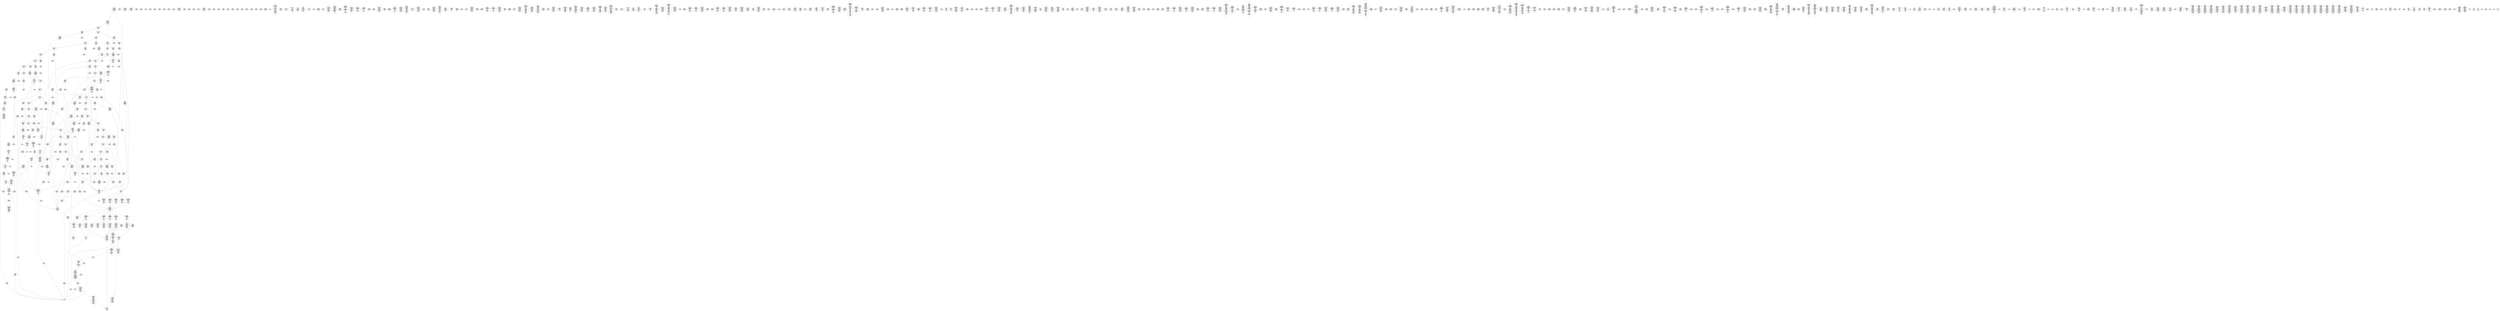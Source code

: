 /* Generated by GvGen v.1.0 (https://www.github.com/stricaud/gvgen) */

digraph G {
compound=true;
   node1 [label="[anywhere]"];
   node2 [label="# 0x0
PUSHX Data
PUSHX Data
MSTORE
PUSHX LogicData
CALLDATASIZE
LT
PUSHX Data
JUMPI
"];
   node3 [label="# 0xd
PUSHX Data
CALLDATALOAD
PUSHX BitData
SHR
PUSHX LogicData
GT
PUSHX Data
JUMPI
"];
   node4 [label="# 0x1e
PUSHX LogicData
EQ
PUSHX Data
JUMPI
"];
   node5 [label="# 0x29
PUSHX LogicData
EQ
PUSHX Data
JUMPI
"];
   node6 [label="# 0x34
PUSHX LogicData
EQ
PUSHX Data
JUMPI
"];
   node7 [label="# 0x3f
PUSHX LogicData
EQ
PUSHX Data
JUMPI
"];
   node8 [label="# 0x4a
PUSHX LogicData
EQ
PUSHX Data
JUMPI
"];
   node9 [label="# 0x55
PUSHX LogicData
EQ
PUSHX Data
JUMPI
"];
   node10 [label="# 0x60
PUSHX LogicData
EQ
PUSHX Data
JUMPI
"];
   node11 [label="# 0x6b
PUSHX LogicData
EQ
PUSHX Data
JUMPI
"];
   node12 [label="# 0x76
PUSHX LogicData
EQ
PUSHX Data
JUMPI
"];
   node13 [label="# 0x81
PUSHX LogicData
EQ
PUSHX Data
JUMPI
"];
   node14 [label="# 0x8c
PUSHX LogicData
EQ
PUSHX Data
JUMPI
"];
   node15 [label="# 0x97
PUSHX LogicData
EQ
PUSHX Data
JUMPI
"];
   node16 [label="# 0xa2
PUSHX LogicData
EQ
PUSHX Data
JUMPI
"];
   node17 [label="# 0xad
PUSHX LogicData
EQ
PUSHX Data
JUMPI
"];
   node18 [label="# 0xb8
PUSHX LogicData
EQ
PUSHX Data
JUMPI
"];
   node19 [label="# 0xc3
PUSHX LogicData
EQ
PUSHX Data
JUMPI
"];
   node20 [label="# 0xce
PUSHX LogicData
EQ
PUSHX Data
JUMPI
"];
   node21 [label="# 0xd9
PUSHX LogicData
EQ
PUSHX Data
JUMPI
"];
   node22 [label="# 0xe4
PUSHX LogicData
EQ
PUSHX Data
JUMPI
"];
   node23 [label="# 0xef
PUSHX LogicData
EQ
PUSHX Data
JUMPI
"];
   node24 [label="# 0xfa
PUSHX LogicData
EQ
PUSHX Data
JUMPI
"];
   node25 [label="# 0x105
PUSHX Data
JUMP
"];
   node26 [label="# 0x109
JUMPDEST
PUSHX LogicData
EQ
PUSHX Data
JUMPI
"];
   node27 [label="# 0x115
PUSHX LogicData
EQ
PUSHX Data
JUMPI
"];
   node28 [label="# 0x120
PUSHX LogicData
EQ
PUSHX Data
JUMPI
"];
   node29 [label="# 0x12b
PUSHX LogicData
EQ
PUSHX Data
JUMPI
"];
   node30 [label="# 0x136
PUSHX LogicData
EQ
PUSHX Data
JUMPI
"];
   node31 [label="# 0x141
PUSHX LogicData
EQ
PUSHX Data
JUMPI
"];
   node32 [label="# 0x14c
PUSHX LogicData
EQ
PUSHX Data
JUMPI
"];
   node33 [label="# 0x157
PUSHX LogicData
EQ
PUSHX Data
JUMPI
"];
   node34 [label="# 0x162
PUSHX LogicData
EQ
PUSHX Data
JUMPI
"];
   node35 [label="# 0x16d
PUSHX LogicData
EQ
PUSHX Data
JUMPI
"];
   node36 [label="# 0x178
PUSHX LogicData
EQ
PUSHX Data
JUMPI
"];
   node37 [label="# 0x183
PUSHX LogicData
EQ
PUSHX Data
JUMPI
"];
   node38 [label="# 0x18e
PUSHX LogicData
EQ
PUSHX Data
JUMPI
"];
   node39 [label="# 0x199
PUSHX LogicData
EQ
PUSHX Data
JUMPI
"];
   node40 [label="# 0x1a4
PUSHX LogicData
EQ
PUSHX Data
JUMPI
"];
   node41 [label="# 0x1af
PUSHX LogicData
EQ
PUSHX Data
JUMPI
"];
   node42 [label="# 0x1ba
PUSHX LogicData
EQ
PUSHX Data
JUMPI
"];
   node43 [label="# 0x1c5
PUSHX LogicData
EQ
PUSHX Data
JUMPI
"];
   node44 [label="# 0x1d0
PUSHX LogicData
EQ
PUSHX Data
JUMPI
"];
   node45 [label="# 0x1db
PUSHX LogicData
EQ
PUSHX Data
JUMPI
"];
   node46 [label="# 0x1e6
JUMPDEST
PUSHX Data
REVERT
"];
   node47 [label="# 0x1eb
JUMPDEST
CALLVALUE
ISZERO
PUSHX Data
JUMPI
"];
   node48 [label="# 0x1f3
PUSHX Data
REVERT
"];
   node49 [label="# 0x1f7
JUMPDEST
PUSHX Data
PUSHX Data
CALLDATASIZE
PUSHX Data
PUSHX Data
JUMP
"];
   node50 [label="# 0x206
JUMPDEST
PUSHX Data
JUMP
"];
   node51 [label="# 0x20b
JUMPDEST
PUSHX MemData
MLOAD
PUSHX Data
PUSHX Data
JUMP
"];
   node52 [label="# 0x218
JUMPDEST
PUSHX MemData
MLOAD
SUB
RETURN
"];
   node53 [label="# 0x221
JUMPDEST
CALLVALUE
ISZERO
PUSHX Data
JUMPI
"];
   node54 [label="# 0x229
PUSHX Data
REVERT
"];
   node55 [label="# 0x22d
JUMPDEST
PUSHX Data
PUSHX Data
JUMP
"];
   node56 [label="# 0x236
JUMPDEST
PUSHX MemData
MLOAD
PUSHX Data
PUSHX Data
JUMP
"];
   node57 [label="# 0x243
JUMPDEST
CALLVALUE
ISZERO
PUSHX Data
JUMPI
"];
   node58 [label="# 0x24b
PUSHX Data
REVERT
"];
   node59 [label="# 0x24f
JUMPDEST
PUSHX Data
PUSHX Data
CALLDATASIZE
PUSHX Data
PUSHX Data
JUMP
"];
   node60 [label="# 0x25e
JUMPDEST
PUSHX Data
JUMP
"];
   node61 [label="# 0x263
JUMPDEST
PUSHX MemData
MLOAD
PUSHX Data
PUSHX Data
JUMP
"];
   node62 [label="# 0x270
JUMPDEST
CALLVALUE
ISZERO
PUSHX Data
JUMPI
"];
   node63 [label="# 0x278
PUSHX Data
REVERT
"];
   node64 [label="# 0x27c
JUMPDEST
PUSHX Data
PUSHX Data
CALLDATASIZE
PUSHX Data
PUSHX Data
JUMP
"];
   node65 [label="# 0x28b
JUMPDEST
PUSHX Data
JUMP
"];
   node66 [label="# 0x290
JUMPDEST
STOP
"];
   node67 [label="# 0x292
JUMPDEST
PUSHX Data
PUSHX Data
CALLDATASIZE
PUSHX Data
PUSHX Data
JUMP
"];
   node68 [label="# 0x2a0
JUMPDEST
PUSHX Data
JUMP
"];
   node69 [label="# 0x2a5
JUMPDEST
CALLVALUE
ISZERO
PUSHX Data
JUMPI
"];
   node70 [label="# 0x2ad
PUSHX Data
REVERT
"];
   node71 [label="# 0x2b1
JUMPDEST
PUSHX Data
PUSHX Data
JUMP
"];
   node72 [label="# 0x2ba
JUMPDEST
PUSHX MemData
MLOAD
PUSHX Data
PUSHX Data
JUMP
"];
   node73 [label="# 0x2c7
JUMPDEST
CALLVALUE
ISZERO
PUSHX Data
JUMPI
"];
   node74 [label="# 0x2cf
PUSHX Data
REVERT
"];
   node75 [label="# 0x2d3
JUMPDEST
PUSHX Data
PUSHX Data
JUMP
"];
   node76 [label="# 0x2dc
JUMPDEST
CALLVALUE
ISZERO
PUSHX Data
JUMPI
"];
   node77 [label="# 0x2e4
PUSHX Data
REVERT
"];
   node78 [label="# 0x2e8
JUMPDEST
PUSHX Data
PUSHX Data
CALLDATASIZE
PUSHX Data
PUSHX Data
JUMP
"];
   node79 [label="# 0x2f7
JUMPDEST
PUSHX Data
JUMP
"];
   node80 [label="# 0x2fc
JUMPDEST
CALLVALUE
ISZERO
PUSHX Data
JUMPI
"];
   node81 [label="# 0x304
PUSHX Data
REVERT
"];
   node82 [label="# 0x308
JUMPDEST
PUSHX Data
PUSHX Data
CALLDATASIZE
PUSHX Data
PUSHX Data
JUMP
"];
   node83 [label="# 0x317
JUMPDEST
PUSHX Data
JUMP
"];
   node84 [label="# 0x31c
JUMPDEST
CALLVALUE
ISZERO
PUSHX Data
JUMPI
"];
   node85 [label="# 0x324
PUSHX Data
REVERT
"];
   node86 [label="# 0x328
JUMPDEST
PUSHX Data
PUSHX Data
CALLDATASIZE
PUSHX Data
PUSHX Data
JUMP
"];
   node87 [label="# 0x337
JUMPDEST
PUSHX Data
JUMP
"];
   node88 [label="# 0x33c
JUMPDEST
CALLVALUE
ISZERO
PUSHX Data
JUMPI
"];
   node89 [label="# 0x344
PUSHX Data
REVERT
"];
   node90 [label="# 0x348
JUMPDEST
PUSHX Data
PUSHX Data
CALLDATASIZE
PUSHX Data
PUSHX Data
JUMP
"];
   node91 [label="# 0x357
JUMPDEST
PUSHX Data
JUMP
"];
   node92 [label="# 0x35c
JUMPDEST
CALLVALUE
ISZERO
PUSHX Data
JUMPI
"];
   node93 [label="# 0x364
PUSHX Data
REVERT
"];
   node94 [label="# 0x368
JUMPDEST
PUSHX Data
PUSHX Data
CALLDATASIZE
PUSHX Data
PUSHX Data
JUMP
"];
   node95 [label="# 0x377
JUMPDEST
PUSHX Data
JUMP
"];
   node96 [label="# 0x37c
JUMPDEST
PUSHX MemData
MLOAD
PUSHX Data
PUSHX Data
JUMP
"];
   node97 [label="# 0x38b
JUMPDEST
CALLVALUE
ISZERO
PUSHX Data
JUMPI
"];
   node98 [label="# 0x393
PUSHX Data
REVERT
"];
   node99 [label="# 0x397
JUMPDEST
PUSHX Data
PUSHX Data
CALLDATASIZE
PUSHX Data
PUSHX Data
JUMP
"];
   node100 [label="# 0x3a6
JUMPDEST
PUSHX Data
JUMP
"];
   node101 [label="# 0x3ab
JUMPDEST
CALLVALUE
ISZERO
PUSHX Data
JUMPI
"];
   node102 [label="# 0x3b3
PUSHX Data
REVERT
"];
   node103 [label="# 0x3b7
JUMPDEST
PUSHX Data
PUSHX Data
JUMP
"];
   node104 [label="# 0x3c0
JUMPDEST
CALLVALUE
ISZERO
PUSHX Data
JUMPI
"];
   node105 [label="# 0x3c8
PUSHX Data
REVERT
"];
   node106 [label="# 0x3cc
JUMPDEST
PUSHX Data
PUSHX Data
JUMP
"];
   node107 [label="# 0x3d5
JUMPDEST
CALLVALUE
ISZERO
PUSHX Data
JUMPI
"];
   node108 [label="# 0x3dd
PUSHX Data
REVERT
"];
   node109 [label="# 0x3e1
JUMPDEST
PUSHX Data
PUSHX Data
CALLDATASIZE
PUSHX Data
PUSHX Data
JUMP
"];
   node110 [label="# 0x3f0
JUMPDEST
PUSHX Data
JUMP
"];
   node111 [label="# 0x3f5
JUMPDEST
CALLVALUE
ISZERO
PUSHX Data
JUMPI
"];
   node112 [label="# 0x3fd
PUSHX Data
REVERT
"];
   node113 [label="# 0x401
JUMPDEST
PUSHX Data
PUSHX Data
CALLDATASIZE
PUSHX Data
PUSHX Data
JUMP
"];
   node114 [label="# 0x410
JUMPDEST
PUSHX Data
JUMP
"];
   node115 [label="# 0x415
JUMPDEST
CALLVALUE
ISZERO
PUSHX Data
JUMPI
"];
   node116 [label="# 0x41d
PUSHX Data
REVERT
"];
   node117 [label="# 0x421
JUMPDEST
PUSHX Data
PUSHX Data
JUMP
"];
   node118 [label="# 0x42a
JUMPDEST
CALLVALUE
ISZERO
PUSHX Data
JUMPI
"];
   node119 [label="# 0x432
PUSHX Data
REVERT
"];
   node120 [label="# 0x436
JUMPDEST
PUSHX Data
PUSHX Data
CALLDATASIZE
PUSHX Data
PUSHX Data
JUMP
"];
   node121 [label="# 0x445
JUMPDEST
PUSHX Data
JUMP
"];
   node122 [label="# 0x44a
JUMPDEST
PUSHX MemData
MLOAD
PUSHX Data
PUSHX Data
JUMP
"];
   node123 [label="# 0x458
JUMPDEST
CALLVALUE
ISZERO
PUSHX Data
JUMPI
"];
   node124 [label="# 0x460
PUSHX Data
REVERT
"];
   node125 [label="# 0x464
JUMPDEST
PUSHX Data
PUSHX Data
JUMP
"];
   node126 [label="# 0x46d
JUMPDEST
CALLVALUE
ISZERO
PUSHX Data
JUMPI
"];
   node127 [label="# 0x475
PUSHX Data
REVERT
"];
   node128 [label="# 0x479
JUMPDEST
PUSHX Data
PUSHX Data
CALLDATASIZE
PUSHX Data
PUSHX Data
JUMP
"];
   node129 [label="# 0x488
JUMPDEST
PUSHX Data
JUMP
"];
   node130 [label="# 0x48d
JUMPDEST
CALLVALUE
ISZERO
PUSHX Data
JUMPI
"];
   node131 [label="# 0x495
PUSHX Data
REVERT
"];
   node132 [label="# 0x499
JUMPDEST
PUSHX Data
PUSHX Data
JUMP
"];
   node133 [label="# 0x4a2
JUMPDEST
CALLVALUE
ISZERO
PUSHX Data
JUMPI
"];
   node134 [label="# 0x4aa
PUSHX Data
REVERT
"];
   node135 [label="# 0x4ae
JUMPDEST
PUSHX Data
PUSHX Data
CALLDATASIZE
PUSHX Data
PUSHX Data
JUMP
"];
   node136 [label="# 0x4bd
JUMPDEST
PUSHX Data
JUMP
"];
   node137 [label="# 0x4c2
JUMPDEST
CALLVALUE
ISZERO
PUSHX Data
JUMPI
"];
   node138 [label="# 0x4ca
PUSHX Data
REVERT
"];
   node139 [label="# 0x4ce
JUMPDEST
PUSHX Data
PUSHX Data
JUMP
"];
   node140 [label="# 0x4d7
JUMPDEST
CALLVALUE
ISZERO
PUSHX Data
JUMPI
"];
   node141 [label="# 0x4df
PUSHX Data
REVERT
"];
   node142 [label="# 0x4e3
JUMPDEST
PUSHX Data
PUSHX Data
CALLDATASIZE
PUSHX Data
PUSHX Data
JUMP
"];
   node143 [label="# 0x4f2
JUMPDEST
PUSHX Data
JUMP
"];
   node144 [label="# 0x4f7
JUMPDEST
CALLVALUE
ISZERO
PUSHX Data
JUMPI
"];
   node145 [label="# 0x4ff
PUSHX Data
REVERT
"];
   node146 [label="# 0x503
JUMPDEST
PUSHX Data
PUSHX Data
JUMP
"];
   node147 [label="# 0x50c
JUMPDEST
CALLVALUE
ISZERO
PUSHX Data
JUMPI
"];
   node148 [label="# 0x514
PUSHX Data
REVERT
"];
   node149 [label="# 0x518
JUMPDEST
PUSHX Data
PUSHX Data
CALLDATASIZE
PUSHX Data
PUSHX Data
JUMP
"];
   node150 [label="# 0x527
JUMPDEST
PUSHX Data
JUMP
"];
   node151 [label="# 0x52c
JUMPDEST
CALLVALUE
ISZERO
PUSHX Data
JUMPI
"];
   node152 [label="# 0x534
PUSHX Data
REVERT
"];
   node153 [label="# 0x538
JUMPDEST
PUSHX Data
PUSHX Data
CALLDATASIZE
PUSHX Data
PUSHX Data
JUMP
"];
   node154 [label="# 0x547
JUMPDEST
PUSHX Data
JUMP
"];
   node155 [label="# 0x54c
JUMPDEST
CALLVALUE
ISZERO
PUSHX Data
JUMPI
"];
   node156 [label="# 0x554
PUSHX Data
REVERT
"];
   node157 [label="# 0x558
JUMPDEST
PUSHX Data
PUSHX Data
JUMP
"];
   node158 [label="# 0x561
JUMPDEST
PUSHX MemData
MLOAD
PUSHX Data
PUSHX Data
JUMP
"];
   node159 [label="# 0x56e
JUMPDEST
CALLVALUE
ISZERO
PUSHX Data
JUMPI
"];
   node160 [label="# 0x576
PUSHX Data
REVERT
"];
   node161 [label="# 0x57a
JUMPDEST
PUSHX Data
PUSHX Data
CALLDATASIZE
PUSHX Data
PUSHX Data
JUMP
"];
   node162 [label="# 0x589
JUMPDEST
PUSHX Data
JUMP
"];
   node163 [label="# 0x58e
JUMPDEST
CALLVALUE
ISZERO
PUSHX Data
JUMPI
"];
   node164 [label="# 0x596
PUSHX Data
REVERT
"];
   node165 [label="# 0x59a
JUMPDEST
PUSHX Data
PUSHX Data
CALLDATASIZE
PUSHX Data
PUSHX Data
JUMP
"];
   node166 [label="# 0x5a9
JUMPDEST
PUSHX Data
JUMP
"];
   node167 [label="# 0x5ae
JUMPDEST
CALLVALUE
ISZERO
PUSHX Data
JUMPI
"];
   node168 [label="# 0x5b6
PUSHX Data
REVERT
"];
   node169 [label="# 0x5ba
JUMPDEST
PUSHX Data
PUSHX Data
JUMP
"];
   node170 [label="# 0x5c3
JUMPDEST
CALLVALUE
ISZERO
PUSHX Data
JUMPI
"];
   node171 [label="# 0x5cb
PUSHX Data
REVERT
"];
   node172 [label="# 0x5cf
JUMPDEST
PUSHX Data
PUSHX Data
JUMP
"];
   node173 [label="# 0x5d8
JUMPDEST
CALLVALUE
ISZERO
PUSHX Data
JUMPI
"];
   node174 [label="# 0x5e0
PUSHX Data
REVERT
"];
   node175 [label="# 0x5e4
JUMPDEST
PUSHX Data
PUSHX Data
JUMP
"];
   node176 [label="# 0x5ed
JUMPDEST
CALLVALUE
ISZERO
PUSHX Data
JUMPI
"];
   node177 [label="# 0x5f5
PUSHX Data
REVERT
"];
   node178 [label="# 0x5f9
JUMPDEST
PUSHX Data
PUSHX Data
CALLDATASIZE
PUSHX Data
PUSHX Data
JUMP
"];
   node179 [label="# 0x608
JUMPDEST
PUSHX Data
JUMP
"];
   node180 [label="# 0x60d
JUMPDEST
CALLVALUE
ISZERO
PUSHX Data
JUMPI
"];
   node181 [label="# 0x615
PUSHX Data
REVERT
"];
   node182 [label="# 0x619
JUMPDEST
PUSHX Data
PUSHX Data
CALLDATASIZE
PUSHX Data
PUSHX Data
JUMP
"];
   node183 [label="# 0x628
JUMPDEST
PUSHX Data
JUMP
"];
   node184 [label="# 0x62d
JUMPDEST
PUSHX Data
PUSHX Data
CALLDATASIZE
PUSHX Data
PUSHX Data
JUMP
"];
   node185 [label="# 0x63b
JUMPDEST
PUSHX Data
JUMP
"];
   node186 [label="# 0x640
JUMPDEST
CALLVALUE
ISZERO
PUSHX Data
JUMPI
"];
   node187 [label="# 0x648
PUSHX Data
REVERT
"];
   node188 [label="# 0x64c
JUMPDEST
PUSHX Data
PUSHX Data
JUMP
"];
   node189 [label="# 0x655
JUMPDEST
CALLVALUE
ISZERO
PUSHX Data
JUMPI
"];
   node190 [label="# 0x65d
PUSHX Data
REVERT
"];
   node191 [label="# 0x661
JUMPDEST
PUSHX Data
PUSHX Data
CALLDATASIZE
PUSHX Data
PUSHX Data
JUMP
"];
   node192 [label="# 0x670
JUMPDEST
PUSHX Data
JUMP
"];
   node193 [label="# 0x675
JUMPDEST
CALLVALUE
ISZERO
PUSHX Data
JUMPI
"];
   node194 [label="# 0x67d
PUSHX Data
REVERT
"];
   node195 [label="# 0x681
JUMPDEST
PUSHX Data
PUSHX Data
CALLDATASIZE
PUSHX Data
PUSHX Data
JUMP
"];
   node196 [label="# 0x690
JUMPDEST
PUSHX Data
JUMP
"];
   node197 [label="# 0x695
JUMPDEST
CALLVALUE
ISZERO
PUSHX Data
JUMPI
"];
   node198 [label="# 0x69d
PUSHX Data
REVERT
"];
   node199 [label="# 0x6a1
JUMPDEST
PUSHX Data
PUSHX Data
JUMP
"];
   node200 [label="# 0x6aa
JUMPDEST
PUSHX Data
PUSHX Data
PUSHX Data
JUMP
"];
   node201 [label="# 0x6b5
JUMPDEST
"];
   node202 [label="# 0x6b8
JUMPDEST
JUMP
"];
   node203 [label="# 0x6bd
JUMPDEST
PUSHX Data
PUSHX StorData
SLOAD
PUSHX Data
PUSHX Data
JUMP
"];
   node204 [label="# 0x6cc
JUMPDEST
PUSHX ArithData
ADD
PUSHX ArithData
DIV
MUL
PUSHX ArithData
ADD
PUSHX MemData
MLOAD
ADD
PUSHX Data
MSTORE
MSTORE
PUSHX ArithData
ADD
SLOAD
PUSHX Data
PUSHX Data
JUMP
"];
   node205 [label="# 0x6f8
JUMPDEST
ISZERO
PUSHX Data
JUMPI
"];
   node206 [label="# 0x6ff
PUSHX LogicData
LT
PUSHX Data
JUMPI
"];
   node207 [label="# 0x707
PUSHX ArithData
SLOAD
DIV
MUL
MSTORE
PUSHX ArithData
ADD
PUSHX Data
JUMP
"];
   node208 [label="# 0x71a
JUMPDEST
ADD
PUSHX Data
MSTORE
PUSHX Data
PUSHX Data
SHA3
"];
   node209 [label="# 0x728
JUMPDEST
SLOAD
MSTORE
PUSHX ArithData
ADD
PUSHX ArithData
ADD
GT
PUSHX Data
JUMPI
"];
   node210 [label="# 0x73c
SUB
PUSHX BitData
AND
ADD
"];
   node211 [label="# 0x745
JUMPDEST
JUMP
"];
   node212 [label="# 0x74f
JUMPDEST
PUSHX Data
PUSHX Data
PUSHX Data
JUMP
"];
   node213 [label="# 0x75a
JUMPDEST
PUSHX Data
JUMPI
"];
   node214 [label="# 0x75f
PUSHX MemData
MLOAD
PUSHX BitData
PUSHX BitData
SHL
MSTORE
PUSHX ArithData
ADD
PUSHX Data
PUSHX Data
JUMP
"];
   node215 [label="# 0x776
JUMPDEST
PUSHX MemData
MLOAD
SUB
REVERT
"];
   node216 [label="# 0x77f
JUMPDEST
PUSHX Data
MSTORE
PUSHX Data
PUSHX Data
MSTORE
PUSHX Data
SHA3
SLOAD
PUSHX ArithData
PUSHX BitData
PUSHX BitData
SHL
SUB
AND
JUMP
"];
   node217 [label="# 0x79b
JUMPDEST
PUSHX Data
PUSHX Data
PUSHX Data
JUMP
"];
   node218 [label="# 0x7a6
JUMPDEST
PUSHX ArithData
PUSHX BitData
PUSHX BitData
SHL
SUB
AND
PUSHX ArithData
PUSHX BitData
PUSHX BitData
SHL
SUB
AND
EQ
ISZERO
PUSHX Data
JUMPI
"];
   node219 [label="# 0x7c3
PUSHX MemData
MLOAD
PUSHX BitData
PUSHX BitData
SHL
MSTORE
PUSHX ArithData
ADD
PUSHX Data
PUSHX Data
JUMP
"];
   node220 [label="# 0x7da
JUMPDEST
PUSHX ArithData
PUSHX BitData
PUSHX BitData
SHL
SUB
AND
PUSHX Data
PUSHX Data
JUMP
"];
   node221 [label="# 0x7ec
JUMPDEST
PUSHX ArithData
PUSHX BitData
PUSHX BitData
SHL
SUB
AND
EQ
PUSHX Data
JUMPI
"];
   node222 [label="# 0x7fc
PUSHX Data
PUSHX Data
PUSHX Data
JUMP
"];
   node223 [label="# 0x808
JUMPDEST
PUSHX Data
JUMPI
"];
   node224 [label="# 0x80d
PUSHX MemData
MLOAD
PUSHX BitData
PUSHX BitData
SHL
MSTORE
PUSHX ArithData
ADD
PUSHX Data
PUSHX Data
JUMP
"];
   node225 [label="# 0x824
JUMPDEST
PUSHX Data
PUSHX Data
JUMP
"];
   node226 [label="# 0x82e
JUMPDEST
JUMP
"];
   node227 [label="# 0x833
JUMPDEST
PUSHX Data
PUSHX Data
PUSHX Data
JUMP
"];
   node228 [label="# 0x83e
JUMPDEST
CALLER
PUSHX ArithData
PUSHX BitData
PUSHX BitData
SHL
SUB
AND
EQ
PUSHX Data
JUMPI
"];
   node229 [label="# 0x851
PUSHX MemData
MLOAD
PUSHX BitData
PUSHX BitData
SHL
MSTORE
PUSHX ArithData
ADD
PUSHX Data
PUSHX Data
JUMP
"];
   node230 [label="# 0x868
JUMPDEST
PUSHX Data
MSTORE
PUSHX Data
PUSHX Data
MSTORE
PUSHX Data
SHA3
SLOAD
CALLVALUE
PUSHX BitData
AND
ISZERO
PUSHX Data
JUMPI
"];
   node231 [label="# 0x882
PUSHX StorData
SLOAD
EQ
PUSHX Data
JUMPI
"];
   node232 [label="# 0x88b
PUSHX MemData
MLOAD
PUSHX BitData
PUSHX BitData
SHL
MSTORE
PUSHX ArithData
ADD
PUSHX Data
PUSHX Data
JUMP
"];
   node233 [label="# 0x8a2
JUMPDEST
PUSHX Data
JUMP
"];
   node234 [label="# 0x8a7
JUMPDEST
ISZERO
PUSHX Data
JUMPI
"];
   node235 [label="# 0x8ae
PUSHX MemData
MLOAD
PUSHX BitData
PUSHX BitData
SHL
MSTORE
PUSHX ArithData
ADD
PUSHX Data
PUSHX Data
JUMP
"];
   node236 [label="# 0x8c5
JUMPDEST
PUSHX Data
MSTORE
PUSHX Data
PUSHX Data
MSTORE
PUSHX Data
SHA3
SLOAD
PUSHX BitData
NOT
AND
PUSHX BitData
OR
SSTORE
"];
   node237 [label="# 0x8df
JUMPDEST
PUSHX Data
PUSHX MemData
MLOAD
PUSHX Data
PUSHX Data
JUMP
"];
   node238 [label="# 0x911
JUMPDEST
PUSHX MemData
MLOAD
SUB
LOGX
JUMP
"];
   node239 [label="# 0x920
JUMPDEST
PUSHX StorData
SLOAD
JUMP
"];
   node240 [label="# 0x926
JUMPDEST
PUSHX Data
PUSHX Data
JUMP
"];
   node241 [label="# 0x92e
JUMPDEST
PUSHX ArithData
PUSHX BitData
PUSHX BitData
SHL
SUB
AND
PUSHX Data
PUSHX Data
JUMP
"];
   node242 [label="# 0x93f
JUMPDEST
PUSHX ArithData
PUSHX BitData
PUSHX BitData
SHL
SUB
AND
EQ
PUSHX Data
JUMPI
"];
   node243 [label="# 0x94e
PUSHX MemData
MLOAD
PUSHX BitData
PUSHX BitData
SHL
MSTORE
PUSHX ArithData
ADD
PUSHX Data
PUSHX Data
JUMP
"];
   node244 [label="# 0x965
JUMPDEST
PUSHX StorData
SLOAD
PUSHX Data
PUSHX BitData
NOT
AND
PUSHX Data
"];
   node245 [label="# 0x975
JUMPDEST
MUL
OR
SSTORE
JUMP
"];
   node246 [label="# 0x97c
JUMPDEST
PUSHX Data
PUSHX Data
PUSHX Data
JUMP
"];
   node247 [label="# 0x987
JUMPDEST
PUSHX Data
JUMP
"];
   node248 [label="# 0x98d
JUMPDEST
PUSHX Data
JUMPI
"];
   node249 [label="# 0x992
PUSHX MemData
MLOAD
PUSHX BitData
PUSHX BitData
SHL
MSTORE
PUSHX ArithData
ADD
PUSHX Data
PUSHX Data
JUMP
"];
   node250 [label="# 0x9a9
JUMPDEST
PUSHX Data
PUSHX Data
JUMP
"];
   node251 [label="# 0x9b4
JUMPDEST
PUSHX Data
PUSHX Data
JUMP
"];
   node252 [label="# 0x9bc
JUMPDEST
PUSHX ArithData
PUSHX BitData
PUSHX BitData
SHL
SUB
AND
PUSHX Data
PUSHX Data
JUMP
"];
   node253 [label="# 0x9cd
JUMPDEST
PUSHX ArithData
PUSHX BitData
PUSHX BitData
SHL
SUB
AND
EQ
PUSHX Data
JUMPI
"];
   node254 [label="# 0x9dc
PUSHX MemData
MLOAD
PUSHX BitData
PUSHX BitData
SHL
MSTORE
PUSHX ArithData
ADD
PUSHX Data
PUSHX Data
JUMP
"];
   node255 [label="# 0x9f3
JUMPDEST
PUSHX Data
SSTORE
JUMP
"];
   node256 [label="# 0x9f8
JUMPDEST
PUSHX Data
PUSHX Data
PUSHX Data
JUMP
"];
   node257 [label="# 0xa03
JUMPDEST
LT
PUSHX Data
JUMPI
"];
   node258 [label="# 0xa0a
PUSHX MemData
MLOAD
PUSHX BitData
PUSHX BitData
SHL
MSTORE
PUSHX ArithData
ADD
PUSHX Data
PUSHX Data
JUMP
"];
   node259 [label="# 0xa21
JUMPDEST
PUSHX ArithData
PUSHX BitData
PUSHX BitData
SHL
SUB
AND
PUSHX Data
MSTORE
PUSHX Data
PUSHX Data
MSTORE
PUSHX Data
SHA3
MSTORE
MSTORE
SHA3
SLOAD
JUMP
"];
   node260 [label="# 0xa4a
JUMPDEST
PUSHX Data
PUSHX MemData
MLOAD
PUSHX ArithData
ADD
PUSHX Data
MSTORE
PUSHX Data
MSTORE
PUSHX Data
JUMP
"];
   node261 [label="# 0xa65
JUMPDEST
PUSHX Data
PUSHX Data
MSTORE
PUSHX Data
MSTORE
PUSHX Data
SHA3
SLOAD
PUSHX ArithData
ADD
SLOAD
PUSHX ArithData
ADD
SLOAD
PUSHX BitData
AND
JUMP
"];
   node262 [label="# 0xa89
JUMPDEST
PUSHX Data
PUSHX Data
PUSHX Data
JUMP
"];
   node263 [label="# 0xa93
JUMPDEST
LT
PUSHX Data
JUMPI
"];
   node264 [label="# 0xa9a
PUSHX MemData
MLOAD
PUSHX BitData
PUSHX BitData
SHL
MSTORE
PUSHX ArithData
ADD
PUSHX Data
PUSHX Data
JUMP
"];
   node265 [label="# 0xab1
JUMPDEST
PUSHX StorData
SLOAD
LT
PUSHX Data
JUMPI
"];
   node266 [label="# 0xabd
PUSHX BitData
PUSHX BitData
SHL
PUSHX Data
MSTORE
PUSHX Data
PUSHX Data
MSTORE
PUSHX Data
PUSHX Data
REVERT
"];
   node267 [label="# 0xad2
JUMPDEST
PUSHX Data
MSTORE
PUSHX Data
PUSHX Data
SHA3
ADD
SLOAD
JUMP
"];
   node268 [label="# 0xae4
JUMPDEST
PUSHX Data
PUSHX Data
JUMP
"];
   node269 [label="# 0xaec
JUMPDEST
PUSHX ArithData
PUSHX BitData
PUSHX BitData
SHL
SUB
AND
PUSHX Data
PUSHX Data
JUMP
"];
   node270 [label="# 0xafd
JUMPDEST
PUSHX ArithData
PUSHX BitData
PUSHX BitData
SHL
SUB
AND
EQ
PUSHX Data
JUMPI
"];
   node271 [label="# 0xb0c
PUSHX MemData
MLOAD
PUSHX BitData
PUSHX BitData
SHL
MSTORE
PUSHX ArithData
ADD
PUSHX Data
PUSHX Data
JUMP
"];
   node272 [label="# 0xb23
JUMPDEST
PUSHX Data
CALLER
SELFBALANCE
PUSHX Data
JUMP
"];
   node273 [label="# 0xb2d
JUMPDEST
JUMP
"];
   node274 [label="# 0xb2f
JUMPDEST
PUSHX StorData
SLOAD
JUMP
"];
   node275 [label="# 0xb35
JUMPDEST
PUSHX Data
MSTORE
PUSHX Data
PUSHX Data
MSTORE
PUSHX Data
SHA3
SLOAD
PUSHX ArithData
PUSHX BitData
PUSHX BitData
SHL
SUB
AND
PUSHX Data
JUMPI
"];
   node276 [label="# 0xb53
PUSHX MemData
MLOAD
PUSHX BitData
PUSHX BitData
SHL
MSTORE
PUSHX ArithData
ADD
PUSHX Data
PUSHX Data
JUMP
"];
   node277 [label="# 0xb6a
JUMPDEST
PUSHX Data
PUSHX ArithData
PUSHX BitData
PUSHX BitData
SHL
SUB
AND
PUSHX Data
JUMPI
"];
   node278 [label="# 0xb7b
PUSHX MemData
MLOAD
PUSHX BitData
PUSHX BitData
SHL
MSTORE
PUSHX ArithData
ADD
PUSHX Data
PUSHX Data
JUMP
"];
   node279 [label="# 0xb92
JUMPDEST
PUSHX ArithData
PUSHX BitData
PUSHX BitData
SHL
SUB
AND
PUSHX Data
MSTORE
PUSHX Data
PUSHX Data
MSTORE
PUSHX Data
SHA3
SLOAD
JUMP
"];
   node280 [label="# 0xbae
JUMPDEST
PUSHX Data
PUSHX Data
JUMP
"];
   node281 [label="# 0xbb6
JUMPDEST
PUSHX ArithData
PUSHX BitData
PUSHX BitData
SHL
SUB
AND
PUSHX Data
PUSHX Data
JUMP
"];
   node282 [label="# 0xbc7
JUMPDEST
PUSHX ArithData
PUSHX BitData
PUSHX BitData
SHL
SUB
AND
EQ
PUSHX Data
JUMPI
"];
   node283 [label="# 0xbd6
PUSHX MemData
MLOAD
PUSHX BitData
PUSHX BitData
SHL
MSTORE
PUSHX ArithData
ADD
PUSHX Data
PUSHX Data
JUMP
"];
   node284 [label="# 0xbed
JUMPDEST
PUSHX Data
PUSHX Data
PUSHX Data
JUMP
"];
   node285 [label="# 0xbf7
JUMPDEST
PUSHX Data
PUSHX Data
MSTORE
PUSHX Data
MSTORE
PUSHX Data
SHA3
SLOAD
PUSHX Data
PUSHX Data
JUMP
"];
   node286 [label="# 0xc12
JUMPDEST
PUSHX ArithData
ADD
PUSHX ArithData
DIV
MUL
PUSHX ArithData
ADD
PUSHX MemData
MLOAD
ADD
PUSHX Data
MSTORE
MSTORE
PUSHX ArithData
ADD
SLOAD
PUSHX Data
PUSHX Data
JUMP
"];
   node287 [label="# 0xc3e
JUMPDEST
ISZERO
PUSHX Data
JUMPI
"];
   node288 [label="# 0xc45
PUSHX LogicData
LT
PUSHX Data
JUMPI
"];
   node289 [label="# 0xc4d
PUSHX ArithData
SLOAD
DIV
MUL
MSTORE
PUSHX ArithData
ADD
PUSHX Data
JUMP
"];
   node290 [label="# 0xc60
JUMPDEST
ADD
PUSHX Data
MSTORE
PUSHX Data
PUSHX Data
SHA3
"];
   node291 [label="# 0xc6e
JUMPDEST
SLOAD
MSTORE
PUSHX ArithData
ADD
PUSHX ArithData
ADD
GT
PUSHX Data
JUMPI
"];
   node292 [label="# 0xc82
SUB
PUSHX BitData
AND
ADD
"];
   node293 [label="# 0xc8b
JUMPDEST
PUSHX ArithData
ADD
SLOAD
JUMP
"];
   node294 [label="# 0xc9b
JUMPDEST
PUSHX StorData
SLOAD
JUMP
"];
   node295 [label="# 0xca1
JUMPDEST
PUSHX ArithData
PUSHX BitData
PUSHX BitData
SHL
SUB
AND
PUSHX Data
MSTORE
PUSHX Data
PUSHX Data
MSTORE
PUSHX Data
SHA3
PUSHX ArithData
ADD
SLOAD
PUSHX BitData
AND
ISZERO
PUSHX Data
JUMPI
"];
   node296 [label="# 0xcc6
PUSHX MemData
MLOAD
PUSHX BitData
PUSHX BitData
SHL
MSTORE
PUSHX ArithData
ADD
PUSHX Data
PUSHX Data
JUMP
"];
   node297 [label="# 0xcdd
JUMPDEST
PUSHX ArithData
PUSHX BitData
PUSHX BitData
SHL
SUB
AND
PUSHX Data
MSTORE
PUSHX Data
PUSHX Data
MSTORE
PUSHX Data
SHA3
SLOAD
MSTORE
PUSHX Data
MSTORE
SHA3
PUSHX ArithData
ADD
SLOAD
GT
ISZERO
PUSHX Data
JUMPI
"];
   node298 [label="# 0xd0e
PUSHX MemData
MLOAD
PUSHX BitData
PUSHX BitData
SHL
MSTORE
PUSHX ArithData
ADD
PUSHX Data
PUSHX Data
JUMP
"];
   node299 [label="# 0xd25
JUMPDEST
JUMP
"];
   node300 [label="# 0xd29
JUMPDEST
PUSHX Data
PUSHX Data
JUMP
"];
   node301 [label="# 0xd31
JUMPDEST
PUSHX ArithData
PUSHX BitData
PUSHX BitData
SHL
SUB
AND
PUSHX Data
PUSHX Data
JUMP
"];
   node302 [label="# 0xd42
JUMPDEST
PUSHX ArithData
PUSHX BitData
PUSHX BitData
SHL
SUB
AND
EQ
PUSHX Data
JUMPI
"];
   node303 [label="# 0xd51
PUSHX MemData
MLOAD
PUSHX BitData
PUSHX BitData
SHL
MSTORE
PUSHX ArithData
ADD
PUSHX Data
PUSHX Data
JUMP
"];
   node304 [label="# 0xd68
JUMPDEST
PUSHX StorData
SLOAD
PUSHX Data
PUSHX BitData
NOT
AND
PUSHX Data
JUMP
"];
   node305 [label="# 0xd7b
JUMPDEST
PUSHX Data
PUSHX Data
JUMP
"];
   node306 [label="# 0xd83
JUMPDEST
PUSHX ArithData
PUSHX BitData
PUSHX BitData
SHL
SUB
AND
PUSHX Data
PUSHX Data
JUMP
"];
   node307 [label="# 0xd94
JUMPDEST
PUSHX ArithData
PUSHX BitData
PUSHX BitData
SHL
SUB
AND
EQ
PUSHX Data
JUMPI
"];
   node308 [label="# 0xda3
PUSHX MemData
MLOAD
PUSHX BitData
PUSHX BitData
SHL
MSTORE
PUSHX ArithData
ADD
PUSHX Data
PUSHX Data
JUMP
"];
   node309 [label="# 0xdba
JUMPDEST
PUSHX Data
SSTORE
JUMP
"];
   node310 [label="# 0xdbf
JUMPDEST
PUSHX StorData
SLOAD
PUSHX ArithData
PUSHX BitData
PUSHX BitData
SHL
SUB
AND
JUMP
"];
   node311 [label="# 0xdce
JUMPDEST
PUSHX Data
PUSHX Data
JUMP
"];
   node312 [label="# 0xdd6
JUMPDEST
PUSHX ArithData
PUSHX BitData
PUSHX BitData
SHL
SUB
AND
PUSHX Data
PUSHX Data
JUMP
"];
   node313 [label="# 0xde7
JUMPDEST
PUSHX ArithData
PUSHX BitData
PUSHX BitData
SHL
SUB
AND
EQ
PUSHX Data
JUMPI
"];
   node314 [label="# 0xdf6
PUSHX MemData
MLOAD
PUSHX BitData
PUSHX BitData
SHL
MSTORE
PUSHX ArithData
ADD
PUSHX Data
PUSHX Data
JUMP
"];
   node315 [label="# 0xe0d
JUMPDEST
PUSHX StorData
SLOAD
PUSHX BitData
AND
ISZERO
PUSHX Data
JUMPI
"];
   node316 [label="# 0xe19
PUSHX MemData
MLOAD
PUSHX BitData
PUSHX BitData
SHL
MSTORE
PUSHX ArithData
ADD
PUSHX Data
PUSHX Data
JUMP
"];
   node317 [label="# 0xe30
JUMPDEST
PUSHX StorData
SLOAD
PUSHX Data
PUSHX Data
PUSHX Data
JUMP
"];
   node318 [label="# 0xe41
JUMPDEST
GT
ISZERO
PUSHX Data
JUMPI
"];
   node319 [label="# 0xe48
PUSHX MemData
MLOAD
PUSHX BitData
PUSHX BitData
SHL
MSTORE
PUSHX ArithData
ADD
PUSHX Data
PUSHX Data
JUMP
"];
   node320 [label="# 0xe5f
JUMPDEST
PUSHX Data
PUSHX Data
JUMP
"];
   node321 [label="# 0xe67
JUMPDEST
PUSHX Data
JUMPI
"];
   node322 [label="# 0xe6c
PUSHX StorData
SLOAD
PUSHX Data
SSTORE
"];
   node323 [label="# 0xe72
JUMPDEST
PUSHX Data
"];
   node324 [label="# 0xe75
JUMPDEST
LT
ISZERO
PUSHX Data
JUMPI
"];
   node325 [label="# 0xe7e
PUSHX Data
PUSHX StorData
SLOAD
PUSHX Data
JUMP
"];
   node326 [label="# 0xe89
JUMPDEST
PUSHX StorData
SLOAD
PUSHX Data
PUSHX Data
PUSHX Data
JUMP
"];
   node327 [label="# 0xe97
JUMPDEST
PUSHX Data
SSTORE
PUSHX Data
PUSHX Data
JUMP
"];
   node328 [label="# 0xea4
JUMPDEST
PUSHX Data
JUMP
"];
   node329 [label="# 0xeac
JUMPDEST
PUSHX StorData
SLOAD
PUSHX Data
PUSHX Data
JUMP
"];
   node330 [label="# 0xeba
JUMPDEST
PUSHX Data
SSTORE
PUSHX LogicData
EQ
ISZERO
PUSHX Data
JUMPI
"];
   node331 [label="# 0xec9
PUSHX StorData
SLOAD
PUSHX BitData
NOT
AND
PUSHX BitData
OR
SSTORE
JUMP
"];
   node332 [label="# 0xed9
JUMPDEST
PUSHX Data
PUSHX StorData
SLOAD
PUSHX Data
PUSHX Data
JUMP
"];
   node333 [label="# 0xee8
JUMPDEST
PUSHX Data
PUSHX Data
JUMP
"];
   node334 [label="# 0xef0
JUMPDEST
PUSHX ArithData
PUSHX BitData
PUSHX BitData
SHL
SUB
AND
PUSHX ArithData
PUSHX BitData
PUSHX BitData
SHL
SUB
AND
EQ
ISZERO
PUSHX Data
JUMPI
"];
   node335 [label="# 0xf0a
PUSHX MemData
MLOAD
PUSHX BitData
PUSHX BitData
SHL
MSTORE
PUSHX ArithData
ADD
PUSHX Data
PUSHX Data
JUMP
"];
   node336 [label="# 0xf21
JUMPDEST
PUSHX Data
PUSHX Data
PUSHX Data
PUSHX Data
JUMP
"];
   node337 [label="# 0xf2e
JUMPDEST
PUSHX ArithData
PUSHX BitData
PUSHX BitData
SHL
SUB
AND
MSTORE
PUSHX ArithData
ADD
MSTORE
PUSHX ArithData
ADD
PUSHX Data
SHA3
AND
MSTORE
MSTORE
SHA3
SLOAD
PUSHX BitData
NOT
AND
ISZERO
ISZERO
OR
SSTORE
PUSHX Data
PUSHX Data
JUMP
"];
   node338 [label="# 0xf72
JUMPDEST
PUSHX ArithData
PUSHX BitData
PUSHX BitData
SHL
SUB
AND
PUSHX Data
PUSHX MemData
MLOAD
PUSHX Data
PUSHX Data
JUMP
"];
   node339 [label="# 0xfaa
JUMPDEST
PUSHX MemData
MLOAD
SUB
LOGX
JUMP
"];
   node340 [label="# 0xfb6
JUMPDEST
PUSHX Data
PUSHX Data
PUSHX Data
JUMP
"];
   node341 [label="# 0xfc1
JUMPDEST
PUSHX Data
JUMP
"];
   node342 [label="# 0xfc7
JUMPDEST
PUSHX Data
JUMPI
"];
   node343 [label="# 0xfcc
PUSHX MemData
MLOAD
PUSHX BitData
PUSHX BitData
SHL
MSTORE
PUSHX ArithData
ADD
PUSHX Data
PUSHX Data
JUMP
"];
   node344 [label="# 0xfe3
JUMPDEST
PUSHX Data
PUSHX Data
JUMP
"];
   node345 [label="# 0xfef
JUMPDEST
JUMP
"];
   node346 [label="# 0xff5
JUMPDEST
PUSHX StorData
SLOAD
PUSHX BitData
AND
JUMP
"];
   node347 [label="# 0xffe
JUMPDEST
PUSHX Data
PUSHX Data
PUSHX Data
JUMP
"];
   node348 [label="# 0x1008
JUMPDEST
PUSHX Data
PUSHX Data
JUMP
"];
   node349 [label="# 0x1011
JUMPDEST
PUSHX MemData
MLOAD
PUSHX ArithData
ADD
PUSHX Data
PUSHX Data
JUMP
"];
   node350 [label="# 0x1022
JUMPDEST
PUSHX MemData
MLOAD
PUSHX ArithData
SUB
SUB
MSTORE
PUSHX Data
MSTORE
JUMP
"];
   node351 [label="# 0x1038
JUMPDEST
PUSHX Data
PUSHX Data
PUSHX Data
JUMP
"];
   node352 [label="# 0x1042
JUMPDEST
PUSHX ArithData
PUSHX BitData
PUSHX BitData
SHL
SUB
AND
PUSHX Data
PUSHX Data
JUMP
"];
   node353 [label="# 0x1053
JUMPDEST
PUSHX ArithData
PUSHX BitData
PUSHX BitData
SHL
SUB
AND
EQ
PUSHX Data
JUMPI
"];
   node354 [label="# 0x1062
PUSHX MemData
MLOAD
PUSHX BitData
PUSHX BitData
SHL
MSTORE
PUSHX ArithData
ADD
PUSHX Data
PUSHX Data
JUMP
"];
   node355 [label="# 0x1079
JUMPDEST
PUSHX Data
"];
   node356 [label="# 0x107c
JUMPDEST
MLOAD
LT
ISZERO
PUSHX Data
JUMPI
"];
   node357 [label="# 0x1086
PUSHX Data
MLOAD
LT
PUSHX Data
JUMPI
"];
   node358 [label="# 0x1092
PUSHX BitData
PUSHX BitData
SHL
PUSHX Data
MSTORE
PUSHX Data
PUSHX Data
MSTORE
PUSHX Data
PUSHX Data
REVERT
"];
   node359 [label="# 0x10a7
JUMPDEST
PUSHX ArithData
MUL
PUSHX ArithData
ADD
ADD
MLOAD
PUSHX Data
PUSHX Data
JUMP
"];
   node360 [label="# 0x10bb
JUMPDEST
PUSHX Data
PUSHX Data
JUMP
"];
   node361 [label="# 0x10c8
JUMPDEST
PUSHX Data
JUMP
"];
   node362 [label="# 0x10d0
JUMPDEST
PUSHX Data
JUMP
"];
   node363 [label="# 0x10da
JUMPDEST
PUSHX Data
JUMP
"];
   node364 [label="# 0x10e0
JUMPDEST
PUSHX Data
JUMP
"];
   node365 [label="# 0x10e6
JUMPDEST
PUSHX Data
PUSHX StorData
SLOAD
PUSHX Data
PUSHX Data
JUMP
"];
   node366 [label="# 0x10f5
JUMPDEST
PUSHX Data
PUSHX Data
JUMP
"];
   node367 [label="# 0x10fd
JUMPDEST
PUSHX ArithData
PUSHX BitData
PUSHX BitData
SHL
SUB
AND
PUSHX Data
PUSHX Data
JUMP
"];
   node368 [label="# 0x110e
JUMPDEST
PUSHX ArithData
PUSHX BitData
PUSHX BitData
SHL
SUB
AND
EQ
PUSHX Data
JUMPI
"];
   node369 [label="# 0x111d
PUSHX MemData
MLOAD
PUSHX BitData
PUSHX BitData
SHL
MSTORE
PUSHX ArithData
ADD
PUSHX Data
PUSHX Data
JUMP
"];
   node370 [label="# 0x1134
JUMPDEST
MLOAD
PUSHX Data
PUSHX Data
PUSHX ArithData
ADD
PUSHX Data
JUMP
"];
   node371 [label="# 0x1147
JUMPDEST
PUSHX ArithData
PUSHX BitData
PUSHX BitData
SHL
SUB
AND
PUSHX Data
MSTORE
PUSHX Data
PUSHX Data
MSTORE
PUSHX Data
SHA3
AND
MSTORE
MSTORE
SHA3
SLOAD
PUSHX BitData
AND
JUMP
"];
   node372 [label="# 0x1175
JUMPDEST
PUSHX Data
PUSHX LogicData
PUSHX StorData
SLOAD
EQ
ISZERO
PUSHX Data
JUMPI
"];
   node373 [label="# 0x1183
PUSHX MemData
MLOAD
PUSHX BitData
PUSHX BitData
SHL
MSTORE
PUSHX ArithData
ADD
PUSHX Data
PUSHX Data
JUMP
"];
   node374 [label="# 0x119a
JUMPDEST
PUSHX Data
PUSHX Data
SSTORE
CALLER
PUSHX Data
PUSHX StorData
SLOAD
PUSHX BitData
AND
PUSHX LogicData
GT
ISZERO
PUSHX Data
JUMPI
"];
   node375 [label="# 0x11b2
PUSHX BitData
PUSHX BitData
SHL
PUSHX Data
MSTORE
PUSHX Data
PUSHX Data
MSTORE
PUSHX Data
PUSHX Data
REVERT
"];
   node376 [label="# 0x11c7
JUMPDEST
EQ
ISZERO
PUSHX Data
JUMPI
"];
   node377 [label="# 0x11ce
PUSHX MemData
MLOAD
PUSHX BitData
PUSHX BitData
SHL
MSTORE
PUSHX ArithData
ADD
PUSHX Data
PUSHX Data
JUMP
"];
   node378 [label="# 0x11e5
JUMPDEST
PUSHX Data
PUSHX StorData
SLOAD
PUSHX BitData
AND
PUSHX LogicData
GT
ISZERO
PUSHX Data
JUMPI
"];
   node379 [label="# 0x11f7
PUSHX BitData
PUSHX BitData
SHL
PUSHX Data
MSTORE
PUSHX Data
PUSHX Data
MSTORE
PUSHX Data
PUSHX Data
REVERT
"];
   node380 [label="# 0x120c
JUMPDEST
EQ
ISZERO
PUSHX Data
JUMPI
"];
   node381 [label="# 0x1213
PUSHX Data
PUSHX Data
JUMP
"];
   node382 [label="# 0x121c
JUMPDEST
PUSHX Data
PUSHX Data
PUSHX Data
PUSHX Data
PUSHX Data
JUMP
"];
   node383 [label="# 0x122c
JUMPDEST
PUSHX Data
JUMP
"];
   node384 [label="# 0x1232
JUMPDEST
GT
ISZERO
PUSHX Data
JUMPI
"];
   node385 [label="# 0x1239
PUSHX MemData
MLOAD
PUSHX BitData
PUSHX BitData
SHL
MSTORE
PUSHX ArithData
ADD
PUSHX Data
PUSHX Data
JUMP
"];
   node386 [label="# 0x1250
JUMPDEST
PUSHX LogicData
GT
ISZERO
PUSHX Data
JUMPI
"];
   node387 [label="# 0x125a
PUSHX MemData
MLOAD
PUSHX BitData
PUSHX BitData
SHL
MSTORE
PUSHX ArithData
ADD
PUSHX Data
PUSHX Data
JUMP
"];
   node388 [label="# 0x1271
JUMPDEST
PUSHX StorData
SLOAD
PUSHX Data
"];
   node389 [label="# 0x1277
JUMPDEST
LT
ISZERO
PUSHX Data
JUMPI
"];
   node390 [label="# 0x1280
PUSHX Data
PUSHX StorData
SLOAD
PUSHX Data
JUMP
"];
   node391 [label="# 0x128b
JUMPDEST
PUSHX StorData
SLOAD
PUSHX Data
PUSHX Data
PUSHX Data
JUMP
"];
   node392 [label="# 0x1299
JUMPDEST
PUSHX Data
SSTORE
PUSHX Data
PUSHX StorData
SLOAD
PUSHX BitData
AND
PUSHX LogicData
GT
ISZERO
PUSHX Data
JUMPI
"];
   node393 [label="# 0x12ae
PUSHX BitData
PUSHX BitData
SHL
PUSHX Data
MSTORE
PUSHX Data
PUSHX Data
MSTORE
PUSHX Data
PUSHX Data
REVERT
"];
   node394 [label="# 0x12c3
JUMPDEST
EQ
ISZERO
PUSHX Data
JUMPI
"];
   node395 [label="# 0x12ca
PUSHX Data
PUSHX Data
JUMP
"];
   node396 [label="# 0x12d2
JUMPDEST
PUSHX Data
PUSHX Data
JUMP
"];
   node397 [label="# 0x12dc
JUMPDEST
PUSHX Data
JUMP
"];
   node398 [label="# 0x12e4
JUMPDEST
PUSHX Data
PUSHX Data
SSTORE
JUMP
"];
   node399 [label="# 0x12f1
JUMPDEST
PUSHX Data
JUMP
"];
   node400 [label="# 0x12f6
JUMPDEST
PUSHX Data
PUSHX Data
JUMP
"];
   node401 [label="# 0x12fe
JUMPDEST
PUSHX ArithData
PUSHX BitData
PUSHX BitData
SHL
SUB
AND
PUSHX Data
PUSHX Data
JUMP
"];
   node402 [label="# 0x130f
JUMPDEST
PUSHX ArithData
PUSHX BitData
PUSHX BitData
SHL
SUB
AND
EQ
PUSHX Data
JUMPI
"];
   node403 [label="# 0x131e
PUSHX MemData
MLOAD
PUSHX BitData
PUSHX BitData
SHL
MSTORE
PUSHX ArithData
ADD
PUSHX Data
PUSHX Data
JUMP
"];
   node404 [label="# 0x1335
JUMPDEST
PUSHX ArithData
PUSHX BitData
PUSHX BitData
SHL
SUB
AND
PUSHX Data
JUMPI
"];
   node405 [label="# 0x1344
PUSHX MemData
MLOAD
PUSHX BitData
PUSHX BitData
SHL
MSTORE
PUSHX ArithData
ADD
PUSHX Data
PUSHX Data
JUMP
"];
   node406 [label="# 0x135b
JUMPDEST
PUSHX Data
PUSHX Data
JUMP
"];
   node407 [label="# 0x1364
JUMPDEST
JUMP
"];
   node408 [label="# 0x1367
JUMPDEST
PUSHX Data
PUSHX Data
PUSHX Data
JUMP
"];
   node409 [label="# 0x1371
JUMPDEST
PUSHX ArithData
PUSHX BitData
PUSHX BitData
SHL
SUB
AND
PUSHX Data
PUSHX Data
JUMP
"];
   node410 [label="# 0x1382
JUMPDEST
PUSHX ArithData
PUSHX BitData
PUSHX BitData
SHL
SUB
AND
EQ
PUSHX Data
JUMPI
"];
   node411 [label="# 0x1391
PUSHX MemData
MLOAD
PUSHX BitData
PUSHX BitData
SHL
MSTORE
PUSHX ArithData
ADD
PUSHX Data
PUSHX Data
JUMP
"];
   node412 [label="# 0x13a8
JUMPDEST
PUSHX ArithData
PUSHX BitData
PUSHX BitData
SHL
SUB
AND
PUSHX Data
MSTORE
PUSHX Data
PUSHX Data
MSTORE
PUSHX Data
SHA3
SSTORE
PUSHX ArithData
ADD
SSTORE
PUSHX ArithData
ADD
SLOAD
PUSHX BitData
NOT
AND
SSTORE
JUMP
"];
   node413 [label="# 0x13de
JUMPDEST
PUSHX Data
PUSHX Data
JUMP
"];
   node414 [label="# 0x13e6
JUMPDEST
PUSHX ArithData
PUSHX BitData
PUSHX BitData
SHL
SUB
AND
PUSHX Data
PUSHX Data
JUMP
"];
   node415 [label="# 0x13f7
JUMPDEST
PUSHX ArithData
PUSHX BitData
PUSHX BitData
SHL
SUB
AND
EQ
PUSHX Data
JUMPI
"];
   node416 [label="# 0x1406
PUSHX MemData
MLOAD
PUSHX BitData
PUSHX BitData
SHL
MSTORE
PUSHX ArithData
ADD
PUSHX Data
PUSHX Data
JUMP
"];
   node417 [label="# 0x141d
JUMPDEST
PUSHX StorData
SLOAD
PUSHX Data
PUSHX BitData
NOT
AND
PUSHX Data
PUSHX Data
JUMP
"];
   node418 [label="# 0x1431
JUMPDEST
PUSHX Data
PUSHX ArithData
PUSHX BitData
PUSHX BitData
SHL
SUB
NOT
AND
PUSHX BitData
PUSHX BitData
SHL
EQ
PUSHX Data
JUMPI
"];
   node419 [label="# 0x144d
PUSHX Data
PUSHX Data
JUMP
"];
   node420 [label="# 0x1456
JUMPDEST
PUSHX Data
MSTORE
PUSHX Data
PUSHX Data
MSTORE
PUSHX Data
SHA3
SLOAD
PUSHX ArithData
PUSHX BitData
PUSHX BitData
SHL
SUB
AND
ISZERO
ISZERO
JUMP
"];
   node421 [label="# 0x1473
JUMPDEST
CALLER
JUMP
"];
   node422 [label="# 0x1477
JUMPDEST
PUSHX Data
MSTORE
PUSHX Data
PUSHX Data
MSTORE
PUSHX Data
SHA3
SLOAD
PUSHX ArithData
PUSHX BitData
PUSHX BitData
SHL
SUB
NOT
AND
PUSHX ArithData
PUSHX BitData
PUSHX BitData
SHL
SUB
AND
OR
SSTORE
PUSHX Data
PUSHX Data
JUMP
"];
   node423 [label="# 0x14ac
JUMPDEST
PUSHX ArithData
PUSHX BitData
PUSHX BitData
SHL
SUB
AND
PUSHX Data
PUSHX MemData
MLOAD
PUSHX MemData
MLOAD
SUB
LOGX
JUMP
"];
   node424 [label="# 0x14e5
JUMPDEST
PUSHX Data
PUSHX Data
PUSHX Data
JUMP
"];
   node425 [label="# 0x14f0
JUMPDEST
PUSHX Data
JUMPI
"];
   node426 [label="# 0x14f5
PUSHX MemData
MLOAD
PUSHX BitData
PUSHX BitData
SHL
MSTORE
PUSHX ArithData
ADD
PUSHX Data
PUSHX Data
JUMP
"];
   node427 [label="# 0x150c
JUMPDEST
PUSHX Data
PUSHX Data
PUSHX Data
JUMP
"];
   node428 [label="# 0x1517
JUMPDEST
PUSHX ArithData
PUSHX BitData
PUSHX BitData
SHL
SUB
AND
PUSHX ArithData
PUSHX BitData
PUSHX BitData
SHL
SUB
AND
EQ
PUSHX Data
JUMPI
"];
   node429 [label="# 0x1534
PUSHX ArithData
PUSHX BitData
PUSHX BitData
SHL
SUB
AND
PUSHX Data
PUSHX Data
JUMP
"];
   node430 [label="# 0x1547
JUMPDEST
PUSHX ArithData
PUSHX BitData
PUSHX BitData
SHL
SUB
AND
EQ
"];
   node431 [label="# 0x1552
JUMPDEST
PUSHX Data
JUMPI
"];
   node432 [label="# 0x1558
PUSHX Data
PUSHX Data
JUMP
"];
   node433 [label="# 0x1562
JUMPDEST
JUMP
"];
   node434 [label="# 0x156a
JUMPDEST
PUSHX ArithData
PUSHX BitData
PUSHX BitData
SHL
SUB
AND
PUSHX Data
PUSHX Data
JUMP
"];
   node435 [label="# 0x157d
JUMPDEST
PUSHX ArithData
PUSHX BitData
PUSHX BitData
SHL
SUB
AND
EQ
PUSHX Data
JUMPI
"];
   node436 [label="# 0x158c
PUSHX MemData
MLOAD
PUSHX BitData
PUSHX BitData
SHL
MSTORE
PUSHX ArithData
ADD
PUSHX Data
PUSHX Data
JUMP
"];
   node437 [label="# 0x15a3
JUMPDEST
PUSHX ArithData
PUSHX BitData
PUSHX BitData
SHL
SUB
AND
PUSHX Data
JUMPI
"];
   node438 [label="# 0x15b2
PUSHX MemData
MLOAD
PUSHX BitData
PUSHX BitData
SHL
MSTORE
PUSHX ArithData
ADD
PUSHX Data
PUSHX Data
JUMP
"];
   node439 [label="# 0x15c9
JUMPDEST
PUSHX Data
PUSHX Data
JUMP
"];
   node440 [label="# 0x15d4
JUMPDEST
PUSHX Data
PUSHX Data
PUSHX Data
JUMP
"];
   node441 [label="# 0x15df
JUMPDEST
PUSHX ArithData
PUSHX BitData
PUSHX BitData
SHL
SUB
AND
PUSHX Data
MSTORE
PUSHX Data
PUSHX Data
MSTORE
PUSHX Data
SHA3
SLOAD
PUSHX Data
PUSHX Data
PUSHX Data
JUMP
"];
   node442 [label="# 0x1608
JUMPDEST
SSTORE
PUSHX ArithData
PUSHX BitData
PUSHX BitData
SHL
SUB
AND
PUSHX Data
MSTORE
PUSHX Data
PUSHX Data
MSTORE
PUSHX Data
SHA3
SLOAD
PUSHX Data
PUSHX Data
PUSHX Data
JUMP
"];
   node443 [label="# 0x1636
JUMPDEST
SSTORE
PUSHX Data
MSTORE
PUSHX Data
PUSHX Data
MSTORE
PUSHX MemData
SHA3
SLOAD
PUSHX ArithData
PUSHX BitData
PUSHX BitData
SHL
SUB
NOT
AND
PUSHX ArithData
PUSHX BitData
PUSHX BitData
SHL
SUB
AND
OR
SSTORE
MLOAD
AND
PUSHX Data
LOGX
JUMP
"];
   node444 [label="# 0x1697
JUMPDEST
SELFBALANCE
LT
ISZERO
PUSHX Data
JUMPI
"];
   node445 [label="# 0x16a0
PUSHX MemData
MLOAD
PUSHX BitData
PUSHX BitData
SHL
MSTORE
PUSHX ArithData
ADD
PUSHX Data
PUSHX Data
JUMP
"];
   node446 [label="# 0x16b7
JUMPDEST
PUSHX Data
PUSHX ArithData
PUSHX BitData
PUSHX BitData
SHL
SUB
AND
PUSHX MemData
MLOAD
PUSHX Data
PUSHX Data
JUMP
"];
   node447 [label="# 0x16d0
JUMPDEST
PUSHX Data
PUSHX MemData
MLOAD
SUB
GAS
CALL
RETURNDATASIZE
PUSHX LogicData
EQ
PUSHX Data
JUMPI
"];
   node448 [label="# 0x16ec
PUSHX MemData
MLOAD
PUSHX BitData
NOT
PUSHX ArithData
RETURNDATASIZE
ADD
AND
ADD
PUSHX Data
MSTORE
RETURNDATASIZE
MSTORE
RETURNDATASIZE
PUSHX Data
PUSHX ArithData
ADD
RETURNDATACOPY
PUSHX Data
JUMP
"];
   node449 [label="# 0x170d
JUMPDEST
PUSHX Data
"];
   node450 [label="# 0x1712
JUMPDEST
PUSHX Data
JUMPI
"];
   node451 [label="# 0x171c
PUSHX MemData
MLOAD
PUSHX BitData
PUSHX BitData
SHL
MSTORE
PUSHX ArithData
ADD
PUSHX Data
PUSHX Data
JUMP
"];
   node452 [label="# 0x1733
JUMPDEST
PUSHX StorData
SLOAD
PUSHX ArithData
PUSHX BitData
PUSHX BitData
SHL
SUB
AND
PUSHX ArithData
PUSHX BitData
PUSHX BitData
SHL
SUB
NOT
AND
OR
SSTORE
PUSHX MemData
MLOAD
AND
PUSHX Data
PUSHX Data
LOGX
JUMP
"];
   node453 [label="# 0x1785
JUMPDEST
PUSHX Data
PUSHX Data
PUSHX Data
JUMP
"];
   node454 [label="# 0x1791
JUMPDEST
JUMP
"];
   node455 [label="# 0x1798
JUMPDEST
PUSHX Data
PUSHX MemData
MLOAD
PUSHX ArithData
ADD
PUSHX Data
MSTORE
PUSHX Data
MSTORE
PUSHX Data
JUMP
"];
   node456 [label="# 0x17b2
JUMPDEST
PUSHX Data
PUSHX Data
JUMP
"];
   node457 [label="# 0x17bd
JUMPDEST
PUSHX Data
PUSHX Data
JUMP
"];
   node458 [label="# 0x17c9
JUMPDEST
PUSHX Data
JUMPI
"];
   node459 [label="# 0x17ce
PUSHX MemData
MLOAD
PUSHX BitData
PUSHX BitData
SHL
MSTORE
PUSHX ArithData
ADD
PUSHX Data
PUSHX Data
JUMP
"];
   node460 [label="# 0x17e5
JUMPDEST
PUSHX Data
PUSHX Data
JUMPI
"];
   node461 [label="# 0x17ed
PUSHX Data
MLOAD
ADD
MSTORE
PUSHX Data
MSTORE
PUSHX BitData
PUSHX BitData
SHL
PUSHX ArithData
ADD
MSTORE
PUSHX Data
JUMP
"];
   node462 [label="# 0x180a
JUMPDEST
PUSHX Data
"];
   node463 [label="# 0x180e
JUMPDEST
ISZERO
PUSHX Data
JUMPI
"];
   node464 [label="# 0x1815
PUSHX Data
PUSHX Data
JUMP
"];
   node465 [label="# 0x181e
JUMPDEST
PUSHX Data
PUSHX Data
PUSHX Data
JUMP
"];
   node466 [label="# 0x182d
JUMPDEST
PUSHX Data
JUMP
"];
   node467 [label="# 0x1834
JUMPDEST
PUSHX Data
PUSHX ArithData
PUSHX BitData
PUSHX BitData
SHL
SUB
GT
ISZERO
PUSHX Data
JUMPI
"];
   node468 [label="# 0x1847
PUSHX BitData
PUSHX BitData
SHL
PUSHX Data
MSTORE
PUSHX Data
PUSHX Data
MSTORE
PUSHX Data
PUSHX Data
REVERT
"];
   node469 [label="# 0x185c
JUMPDEST
PUSHX MemData
MLOAD
MSTORE
PUSHX ArithData
ADD
PUSHX BitData
NOT
AND
PUSHX ArithData
ADD
ADD
PUSHX Data
MSTORE
ISZERO
PUSHX Data
JUMPI
"];
   node470 [label="# 0x187a
PUSHX ArithData
ADD
CALLDATASIZE
CALLDATACOPY
ADD
"];
   node471 [label="# 0x1886
JUMPDEST
"];
   node472 [label="# 0x188a
JUMPDEST
ISZERO
PUSHX Data
JUMPI
"];
   node473 [label="# 0x1891
PUSHX Data
PUSHX Data
PUSHX Data
JUMP
"];
   node474 [label="# 0x189b
JUMPDEST
PUSHX Data
PUSHX Data
PUSHX Data
JUMP
"];
   node475 [label="# 0x18a8
JUMPDEST
PUSHX Data
PUSHX Data
PUSHX Data
JUMP
"];
   node476 [label="# 0x18b3
JUMPDEST
PUSHX BitData
SHL
MLOAD
LT
PUSHX Data
JUMPI
"];
   node477 [label="# 0x18c1
PUSHX BitData
PUSHX BitData
SHL
PUSHX Data
MSTORE
PUSHX Data
PUSHX Data
MSTORE
PUSHX Data
PUSHX Data
REVERT
"];
   node478 [label="# 0x18d6
JUMPDEST
PUSHX ArithData
ADD
ADD
PUSHX ArithData
PUSHX BitData
PUSHX BitData
SHL
SUB
NOT
AND
PUSHX BitData
BYTE
MSTORE8
PUSHX Data
PUSHX Data
PUSHX Data
JUMP
"];
   node479 [label="# 0x18f8
JUMPDEST
PUSHX Data
JUMP
"];
   node480 [label="# 0x18ff
JUMPDEST
PUSHX ArithData
PUSHX BitData
PUSHX BitData
SHL
SUB
AND
PUSHX Data
MSTORE
PUSHX Data
PUSHX Data
MSTORE
PUSHX Data
SHA3
PUSHX ArithData
ADD
SLOAD
PUSHX Data
PUSHX Data
JUMP
"];
   node481 [label="# 0x1926
JUMPDEST
PUSHX ArithData
PUSHX BitData
PUSHX BitData
SHL
SUB
AND
PUSHX Data
MSTORE
PUSHX Data
PUSHX Data
MSTORE
PUSHX Data
SHA3
PUSHX ArithData
ADD
SSTORE
SLOAD
MSTORE
PUSHX Data
MSTORE
SHA3
ADD
SLOAD
MSTORE
MSTORE
EQ
ISZERO
PUSHX Data
JUMPI
"];
   node482 [label="# 0x1963
PUSHX ArithData
PUSHX BitData
PUSHX BitData
SHL
SUB
AND
PUSHX Data
MSTORE
PUSHX Data
PUSHX Data
MSTORE
PUSHX Data
SHA3
PUSHX ArithData
ADD
SLOAD
PUSHX BitData
NOT
AND
PUSHX BitData
OR
SSTORE
JUMP
"];
   node483 [label="# 0x198b
JUMPDEST
PUSHX Data
PUSHX ArithData
PUSHX BitData
PUSHX BitData
SHL
SUB
NOT
AND
PUSHX BitData
PUSHX BitData
SHL
EQ
PUSHX Data
JUMPI
"];
   node484 [label="# 0x19a7
PUSHX ArithData
PUSHX BitData
PUSHX BitData
SHL
SUB
NOT
AND
PUSHX BitData
PUSHX BitData
SHL
EQ
"];
   node485 [label="# 0x19bc
JUMPDEST
PUSHX Data
JUMPI
"];
   node486 [label="# 0x19c2
PUSHX Data
PUSHX Data
JUMP
"];
   node487 [label="# 0x19cb
JUMPDEST
PUSHX Data
PUSHX Data
JUMP
"];
   node488 [label="# 0x19d6
JUMPDEST
PUSHX Data
PUSHX Data
JUMP
"];
   node489 [label="# 0x19e0
JUMPDEST
PUSHX Data
PUSHX Data
PUSHX Data
JUMP
"];
   node490 [label="# 0x19ed
JUMPDEST
PUSHX Data
JUMPI
"];
   node491 [label="# 0x19f2
PUSHX MemData
MLOAD
PUSHX BitData
PUSHX BitData
SHL
MSTORE
PUSHX ArithData
ADD
PUSHX Data
PUSHX Data
JUMP
"];
   node492 [label="# 0x1a09
JUMPDEST
PUSHX Data
PUSHX Data
PUSHX ArithData
PUSHX BitData
PUSHX BitData
SHL
SUB
AND
PUSHX Data
JUMP
"];
   node493 [label="# 0x1a1d
JUMPDEST
ISZERO
PUSHX Data
JUMPI
"];
   node494 [label="# 0x1a23
PUSHX ArithData
PUSHX BitData
PUSHX BitData
SHL
SUB
AND
PUSHX Data
PUSHX Data
PUSHX Data
JUMP
"];
   node495 [label="# 0x1a39
JUMPDEST
PUSHX MemData
MLOAD
PUSHX BitData
AND
PUSHX BitData
SHL
MSTORE
PUSHX ArithData
ADD
PUSHX Data
PUSHX Data
JUMP
"];
   node496 [label="# 0x1a5b
JUMPDEST
PUSHX Data
PUSHX MemData
MLOAD
SUB
PUSHX Data
EXTCODESIZE
ISZERO
ISZERO
PUSHX Data
JUMPI
"];
   node497 [label="# 0x1a71
PUSHX Data
REVERT
"];
   node498 [label="# 0x1a75
JUMPDEST
GAS
CALL
ISZERO
PUSHX Data
JUMPI
"];
   node499 [label="# 0x1a83
PUSHX MemData
MLOAD
PUSHX ArithData
RETURNDATASIZE
ADD
PUSHX BitData
NOT
AND
ADD
MSTORE
PUSHX Data
ADD
PUSHX Data
JUMP
"];
   node500 [label="# 0x1aa2
JUMPDEST
PUSHX Data
"];
   node501 [label="# 0x1aa5
JUMPDEST
PUSHX Data
JUMPI
"];
   node502 [label="# 0x1aaa
RETURNDATASIZE
ISZERO
PUSHX Data
JUMPI
"];
   node503 [label="# 0x1ab2
PUSHX MemData
MLOAD
PUSHX BitData
NOT
PUSHX ArithData
RETURNDATASIZE
ADD
AND
ADD
PUSHX Data
MSTORE
RETURNDATASIZE
MSTORE
RETURNDATASIZE
PUSHX Data
PUSHX ArithData
ADD
RETURNDATACOPY
PUSHX Data
JUMP
"];
   node504 [label="# 0x1ad3
JUMPDEST
PUSHX Data
"];
   node505 [label="# 0x1ad8
JUMPDEST
MLOAD
PUSHX Data
JUMPI
"];
   node506 [label="# 0x1ae0
PUSHX MemData
MLOAD
PUSHX BitData
PUSHX BitData
SHL
MSTORE
PUSHX ArithData
ADD
PUSHX Data
PUSHX Data
JUMP
"];
   node507 [label="# 0x1af7
JUMPDEST
MLOAD
PUSHX ArithData
ADD
REVERT
"];
   node508 [label="# 0x1aff
JUMPDEST
PUSHX ArithData
PUSHX BitData
PUSHX BitData
SHL
SUB
NOT
AND
PUSHX BitData
PUSHX BitData
SHL
EQ
PUSHX Data
JUMP
"];
   node509 [label="# 0x1b19
JUMPDEST
PUSHX Data
JUMP
"];
   node510 [label="# 0x1b24
JUMPDEST
PUSHX ArithData
PUSHX BitData
PUSHX BitData
SHL
SUB
NOT
AND
PUSHX BitData
PUSHX BitData
SHL
EQ
JUMP
"];
   node511 [label="# 0x1b3d
JUMPDEST
PUSHX Data
PUSHX Data
JUMP
"];
   node512 [label="# 0x1b48
JUMPDEST
PUSHX ArithData
PUSHX BitData
PUSHX BitData
SHL
SUB
AND
PUSHX Data
JUMPI
"];
   node513 [label="# 0x1b57
PUSHX Data
PUSHX Data
JUMP
"];
   node514 [label="# 0x1b5f
JUMPDEST
PUSHX Data
JUMP
"];
   node515 [label="# 0x1b64
JUMPDEST
PUSHX ArithData
PUSHX BitData
PUSHX BitData
SHL
SUB
AND
PUSHX ArithData
PUSHX BitData
PUSHX BitData
SHL
SUB
AND
EQ
PUSHX Data
JUMPI
"];
   node516 [label="# 0x1b7e
PUSHX Data
PUSHX Data
JUMP
"];
   node517 [label="# 0x1b87
JUMPDEST
PUSHX ArithData
PUSHX BitData
PUSHX BitData
SHL
SUB
AND
PUSHX Data
JUMPI
"];
   node518 [label="# 0x1b96
PUSHX Data
PUSHX Data
JUMP
"];
   node519 [label="# 0x1b9e
JUMPDEST
PUSHX Data
JUMP
"];
   node520 [label="# 0x1ba3
JUMPDEST
PUSHX ArithData
PUSHX BitData
PUSHX BitData
SHL
SUB
AND
PUSHX ArithData
PUSHX BitData
PUSHX BitData
SHL
SUB
AND
EQ
PUSHX Data
JUMPI
"];
   node521 [label="# 0x1bbd
PUSHX Data
PUSHX Data
JUMP
"];
   node522 [label="# 0x1bc6
JUMPDEST
PUSHX ArithData
PUSHX BitData
PUSHX BitData
SHL
SUB
AND
PUSHX Data
JUMPI
"];
   node523 [label="# 0x1bd5
PUSHX MemData
MLOAD
PUSHX BitData
PUSHX BitData
SHL
MSTORE
PUSHX ArithData
ADD
PUSHX Data
PUSHX Data
JUMP
"];
   node524 [label="# 0x1bec
JUMPDEST
PUSHX Data
PUSHX Data
JUMP
"];
   node525 [label="# 0x1bf5
JUMPDEST
ISZERO
PUSHX Data
JUMPI
"];
   node526 [label="# 0x1bfb
PUSHX MemData
MLOAD
PUSHX BitData
PUSHX BitData
SHL
MSTORE
PUSHX ArithData
ADD
PUSHX Data
PUSHX Data
JUMP
"];
   node527 [label="# 0x1c12
JUMPDEST
PUSHX Data
PUSHX Data
PUSHX Data
JUMP
"];
   node528 [label="# 0x1c1e
JUMPDEST
PUSHX ArithData
PUSHX BitData
PUSHX BitData
SHL
SUB
AND
PUSHX Data
MSTORE
PUSHX Data
PUSHX Data
MSTORE
PUSHX Data
SHA3
SLOAD
PUSHX Data
PUSHX Data
PUSHX Data
JUMP
"];
   node529 [label="# 0x1c47
JUMPDEST
SSTORE
PUSHX Data
MSTORE
PUSHX Data
PUSHX Data
MSTORE
PUSHX MemData
SHA3
SLOAD
PUSHX ArithData
PUSHX BitData
PUSHX BitData
SHL
SUB
NOT
AND
PUSHX ArithData
PUSHX BitData
PUSHX BitData
SHL
SUB
AND
OR
SSTORE
MLOAD
PUSHX Data
LOGX
JUMP
"];
   node530 [label="# 0x1ca5
JUMPDEST
EXTCODESIZE
ISZERO
ISZERO
JUMP
"];
   node531 [label="# 0x1cab
JUMPDEST
PUSHX StorData
SLOAD
PUSHX Data
MSTORE
PUSHX Data
PUSHX Data
MSTORE
PUSHX Data
SHA3
SSTORE
PUSHX ArithData
ADD
SSTORE
MSTORE
PUSHX ArithData
ADD
SSTORE
JUMP
"];
   node532 [label="# 0x1cef
JUMPDEST
PUSHX Data
PUSHX Data
PUSHX Data
PUSHX Data
JUMP
"];
   node533 [label="# 0x1cfc
JUMPDEST
PUSHX Data
PUSHX Data
JUMP
"];
   node534 [label="# 0x1d06
JUMPDEST
PUSHX Data
MSTORE
PUSHX Data
PUSHX Data
MSTORE
PUSHX Data
SHA3
SLOAD
EQ
PUSHX Data
JUMPI
"];
   node535 [label="# 0x1d20
PUSHX ArithData
PUSHX BitData
PUSHX BitData
SHL
SUB
AND
PUSHX Data
MSTORE
PUSHX Data
PUSHX Data
MSTORE
PUSHX Data
SHA3
MSTORE
MSTORE
SHA3
SLOAD
MSTORE
SHA3
SSTORE
MSTORE
PUSHX Data
MSTORE
SHA3
SSTORE
"];
   node536 [label="# 0x1d59
JUMPDEST
PUSHX Data
MSTORE
PUSHX Data
PUSHX Data
MSTORE
PUSHX Data
SHA3
SSTORE
PUSHX ArithData
PUSHX BitData
PUSHX BitData
SHL
SUB
AND
MSTORE
PUSHX Data
MSTORE
SHA3
MSTORE
MSTORE
SHA3
SSTORE
JUMP
"];
   node537 [label="# 0x1d8c
JUMPDEST
PUSHX StorData
SLOAD
PUSHX Data
PUSHX Data
PUSHX Data
PUSHX Data
JUMP
"];
   node538 [label="# 0x1d9e
JUMPDEST
PUSHX Data
MSTORE
PUSHX Data
PUSHX Data
MSTORE
PUSHX Data
SHA3
SLOAD
PUSHX StorData
SLOAD
LT
PUSHX Data
JUMPI
"];
   node539 [label="# 0x1dbf
PUSHX BitData
PUSHX BitData
SHL
PUSHX Data
MSTORE
PUSHX Data
PUSHX Data
MSTORE
PUSHX Data
PUSHX Data
REVERT
"];
   node540 [label="# 0x1dd4
JUMPDEST
PUSHX Data
MSTORE
PUSHX Data
PUSHX Data
SHA3
ADD
SLOAD
PUSHX StorData
SLOAD
LT
PUSHX Data
JUMPI
"];
   node541 [label="# 0x1dee
PUSHX BitData
PUSHX BitData
SHL
PUSHX Data
MSTORE
PUSHX Data
PUSHX Data
MSTORE
PUSHX Data
PUSHX Data
REVERT
"];
   node542 [label="# 0x1e03
JUMPDEST
PUSHX Data
MSTORE
PUSHX Data
SHA3
ADD
SSTORE
MSTORE
PUSHX Data
MSTORE
PUSHX Data
SHA3
SSTORE
MSTORE
SHA3
SSTORE
PUSHX StorData
SLOAD
PUSHX Data
JUMPI
"];
   node543 [label="# 0x1e34
PUSHX BitData
PUSHX BitData
SHL
PUSHX Data
MSTORE
PUSHX Data
PUSHX Data
MSTORE
PUSHX Data
PUSHX Data
REVERT
"];
   node544 [label="# 0x1e49
JUMPDEST
PUSHX ArithData
SUB
PUSHX Data
MSTORE
PUSHX Data
PUSHX Data
SHA3
ADD
PUSHX Data
SSTORE
SSTORE
JUMP
"];
   node545 [label="# 0x1e65
JUMPDEST
PUSHX Data
PUSHX Data
PUSHX Data
JUMP
"];
   node546 [label="# 0x1e70
JUMPDEST
PUSHX ArithData
PUSHX BitData
PUSHX BitData
SHL
SUB
AND
PUSHX Data
MSTORE
PUSHX Data
PUSHX Data
MSTORE
PUSHX Data
SHA3
MSTORE
MSTORE
SHA3
SSTORE
MSTORE
PUSHX Data
MSTORE
SHA3
SSTORE
JUMP
"];
   node547 [label="# 0x1ea9
JUMPDEST
SLOAD
PUSHX Data
PUSHX Data
JUMP
"];
   node548 [label="# 0x1eb5
JUMPDEST
PUSHX Data
MSTORE
PUSHX Data
PUSHX Data
SHA3
PUSHX ArithData
ADD
PUSHX Data
DIV
ADD
PUSHX Data
JUMPI
"];
   node549 [label="# 0x1ecf
PUSHX Data
SSTORE
PUSHX Data
JUMP
"];
   node550 [label="# 0x1ed7
JUMPDEST
PUSHX LogicData
LT
PUSHX Data
JUMPI
"];
   node551 [label="# 0x1ee0
MLOAD
PUSHX BitData
NOT
AND
ADD
OR
SSTORE
PUSHX Data
JUMP
"];
   node552 [label="# 0x1ef0
JUMPDEST
ADD
PUSHX ArithData
ADD
SSTORE
ISZERO
PUSHX Data
JUMPI
"];
   node553 [label="# 0x1eff
ADD
"];
   node554 [label="# 0x1f02
JUMPDEST
GT
ISZERO
PUSHX Data
JUMPI
"];
   node555 [label="# 0x1f0b
MLOAD
SSTORE
PUSHX ArithData
ADD
PUSHX ArithData
ADD
PUSHX Data
JUMP
"];
   node556 [label="# 0x1f1d
JUMPDEST
PUSHX Data
PUSHX Data
JUMP
"];
   node557 [label="# 0x1f29
JUMPDEST
JUMP
"];
   node558 [label="# 0x1f2d
JUMPDEST
"];
   node559 [label="# 0x1f2e
JUMPDEST
GT
ISZERO
PUSHX Data
JUMPI
"];
   node560 [label="# 0x1f37
PUSHX Data
SSTORE
PUSHX ArithData
ADD
PUSHX Data
JUMP
"];
   node561 [label="# 0x1f42
JUMPDEST
PUSHX Data
PUSHX ArithData
PUSHX BitData
PUSHX BitData
SHL
SUB
GT
ISZERO
PUSHX Data
JUMPI
"];
   node562 [label="# 0x1f54
PUSHX Data
PUSHX Data
JUMP
"];
   node563 [label="# 0x1f5b
JUMPDEST
PUSHX Data
PUSHX ArithData
ADD
PUSHX BitData
NOT
AND
PUSHX ArithData
ADD
PUSHX Data
JUMP
"];
   node564 [label="# 0x1f6e
JUMPDEST
MSTORE
ADD
GT
ISZERO
PUSHX Data
JUMPI
"];
   node565 [label="# 0x1f7e
PUSHX Data
REVERT
"];
   node566 [label="# 0x1f82
JUMPDEST
PUSHX ArithData
ADD
CALLDATACOPY
PUSHX Data
PUSHX ArithData
ADD
ADD
MSTORE
JUMP
"];
   node567 [label="# 0x1f99
JUMPDEST
CALLDATALOAD
PUSHX ArithData
PUSHX BitData
PUSHX BitData
SHL
SUB
AND
EQ
PUSHX Data
JUMPI
"];
   node568 [label="# 0x1fac
PUSHX Data
REVERT
"];
   node569 [label="# 0x1fb0
JUMPDEST
PUSHX Data
PUSHX ArithData
ADD
SLT
PUSHX Data
JUMPI
"];
   node570 [label="# 0x1fbd
REVERT
"];
   node571 [label="# 0x1fc0
JUMPDEST
PUSHX Data
CALLDATALOAD
PUSHX ArithData
ADD
PUSHX Data
JUMP
"];
   node572 [label="# 0x1fcf
JUMPDEST
PUSHX Data
PUSHX LogicData
SUB
SLT
ISZERO
PUSHX Data
JUMPI
"];
   node573 [label="# 0x1fdd
REVERT
"];
   node574 [label="# 0x1fe0
JUMPDEST
PUSHX Data
PUSHX Data
JUMP
"];
   node575 [label="# 0x1fe9
JUMPDEST
PUSHX Data
PUSHX LogicData
SUB
SLT
ISZERO
PUSHX Data
JUMPI
"];
   node576 [label="# 0x1ff8
REVERT
"];
   node577 [label="# 0x1ffb
JUMPDEST
PUSHX Data
PUSHX Data
JUMP
"];
   node578 [label="# 0x2004
JUMPDEST
PUSHX Data
PUSHX ArithData
ADD
PUSHX Data
JUMP
"];
   node579 [label="# 0x2012
JUMPDEST
JUMP
"];
   node580 [label="# 0x201b
JUMPDEST
PUSHX Data
PUSHX Data
PUSHX LogicData
SUB
SLT
ISZERO
PUSHX Data
JUMPI
"];
   node581 [label="# 0x202c
REVERT
"];
   node582 [label="# 0x202f
JUMPDEST
PUSHX Data
PUSHX Data
JUMP
"];
   node583 [label="# 0x2038
JUMPDEST
PUSHX Data
PUSHX ArithData
ADD
PUSHX Data
JUMP
"];
   node584 [label="# 0x2046
JUMPDEST
PUSHX ArithData
ADD
CALLDATALOAD
JUMP
"];
   node585 [label="# 0x2056
JUMPDEST
PUSHX Data
PUSHX Data
PUSHX LogicData
SUB
SLT
ISZERO
PUSHX Data
JUMPI
"];
   node586 [label="# 0x2068
REVERT
"];
   node587 [label="# 0x206b
JUMPDEST
PUSHX Data
PUSHX Data
JUMP
"];
   node588 [label="# 0x2074
JUMPDEST
PUSHX Data
PUSHX ArithData
ADD
PUSHX Data
JUMP
"];
   node589 [label="# 0x2082
JUMPDEST
PUSHX ArithData
ADD
CALLDATALOAD
PUSHX ArithData
ADD
CALLDATALOAD
PUSHX ArithData
PUSHX BitData
PUSHX BitData
SHL
SUB
GT
ISZERO
PUSHX Data
JUMPI
"];
   node590 [label="# 0x20a0
REVERT
"];
   node591 [label="# 0x20a3
JUMPDEST
ADD
PUSHX ArithData
ADD
SGT
PUSHX Data
JUMPI
"];
   node592 [label="# 0x20b0
REVERT
"];
   node593 [label="# 0x20b3
JUMPDEST
PUSHX Data
CALLDATALOAD
PUSHX ArithData
ADD
PUSHX Data
JUMP
"];
   node594 [label="# 0x20c2
JUMPDEST
JUMP
"];
   node595 [label="# 0x20ce
JUMPDEST
PUSHX Data
PUSHX LogicData
SUB
SLT
ISZERO
PUSHX Data
JUMPI
"];
   node596 [label="# 0x20dd
REVERT
"];
   node597 [label="# 0x20e0
JUMPDEST
PUSHX Data
PUSHX Data
JUMP
"];
   node598 [label="# 0x20e9
JUMPDEST
PUSHX ArithData
ADD
CALLDATALOAD
ISZERO
ISZERO
EQ
PUSHX Data
JUMPI
"];
   node599 [label="# 0x20fa
REVERT
"];
   node600 [label="# 0x20fd
JUMPDEST
JUMP
"];
   node601 [label="# 0x2108
JUMPDEST
PUSHX Data
PUSHX LogicData
SUB
SLT
ISZERO
PUSHX Data
JUMPI
"];
   node602 [label="# 0x2117
REVERT
"];
   node603 [label="# 0x211a
JUMPDEST
PUSHX Data
PUSHX Data
JUMP
"];
   node604 [label="# 0x2123
JUMPDEST
PUSHX ArithData
ADD
CALLDATALOAD
JUMP
"];
   node605 [label="# 0x2131
JUMPDEST
PUSHX Data
PUSHX LogicData
SUB
SLT
ISZERO
PUSHX Data
JUMPI
"];
   node606 [label="# 0x2140
REVERT
"];
   node607 [label="# 0x2143
JUMPDEST
CALLDATALOAD
PUSHX ArithData
PUSHX BitData
PUSHX BitData
SHL
SUB
GT
ISZERO
PUSHX Data
JUMPI
"];
   node608 [label="# 0x2156
REVERT
"];
   node609 [label="# 0x2159
JUMPDEST
ADD
PUSHX ArithData
ADD
SLT
PUSHX Data
JUMPI
"];
   node610 [label="# 0x2169
REVERT
"];
   node611 [label="# 0x216c
JUMPDEST
CALLDATALOAD
PUSHX Data
GT
ISZERO
PUSHX Data
JUMPI
"];
   node612 [label="# 0x2179
PUSHX Data
PUSHX Data
JUMP
"];
   node613 [label="# 0x2180
JUMPDEST
MUL
PUSHX Data
ADD
PUSHX Data
JUMP
"];
   node614 [label="# 0x2190
JUMPDEST
MSTORE
ADD
ADD
ADD
ADD
LT
ISZERO
PUSHX Data
JUMPI
"];
   node615 [label="# 0x21a7
REVERT
"];
   node616 [label="# 0x21aa
JUMPDEST
"];
   node617 [label="# 0x21ae
JUMPDEST
LT
ISZERO
PUSHX Data
JUMPI
"];
   node618 [label="# 0x21b7
PUSHX Data
PUSHX Data
JUMP
"];
   node619 [label="# 0x21bf
JUMPDEST
MSTORE
PUSHX ArithData
ADD
ADD
ADD
PUSHX Data
JUMP
"];
   node620 [label="# 0x21d3
JUMPDEST
ADD
CALLDATALOAD
JUMP
"];
   node621 [label="# 0x21e4
JUMPDEST
PUSHX Data
PUSHX LogicData
SUB
SLT
ISZERO
PUSHX Data
JUMPI
"];
   node622 [label="# 0x21f2
REVERT
"];
   node623 [label="# 0x21f5
JUMPDEST
CALLDATALOAD
PUSHX Data
PUSHX Data
JUMP
"];
   node624 [label="# 0x2200
JUMPDEST
PUSHX Data
PUSHX LogicData
SUB
SLT
ISZERO
PUSHX Data
JUMPI
"];
   node625 [label="# 0x220e
REVERT
"];
   node626 [label="# 0x2211
JUMPDEST
MLOAD
PUSHX Data
PUSHX Data
JUMP
"];
   node627 [label="# 0x221c
JUMPDEST
PUSHX Data
PUSHX LogicData
SUB
SLT
ISZERO
PUSHX Data
JUMPI
"];
   node628 [label="# 0x222a
REVERT
"];
   node629 [label="# 0x222d
JUMPDEST
CALLDATALOAD
PUSHX ArithData
PUSHX BitData
PUSHX BitData
SHL
SUB
GT
ISZERO
PUSHX Data
JUMPI
"];
   node630 [label="# 0x223f
REVERT
"];
   node631 [label="# 0x2242
JUMPDEST
PUSHX Data
ADD
PUSHX Data
JUMP
"];
   node632 [label="# 0x224e
JUMPDEST
PUSHX Data
PUSHX LogicData
SUB
SLT
ISZERO
PUSHX Data
JUMPI
"];
   node633 [label="# 0x225c
REVERT
"];
   node634 [label="# 0x225f
JUMPDEST
CALLDATALOAD
JUMP
"];
   node635 [label="# 0x2266
JUMPDEST
PUSHX Data
PUSHX Data
PUSHX LogicData
SUB
SLT
ISZERO
PUSHX Data
JUMPI
"];
   node636 [label="# 0x2277
REVERT
"];
   node637 [label="# 0x227a
JUMPDEST
CALLDATALOAD
PUSHX ArithData
ADD
CALLDATALOAD
PUSHX ArithData
PUSHX BitData
PUSHX BitData
SHL
SUB
GT
ISZERO
PUSHX Data
JUMPI
"];
   node638 [label="# 0x2294
REVERT
"];
   node639 [label="# 0x2297
JUMPDEST
PUSHX Data
ADD
PUSHX Data
JUMP
"];
   node640 [label="# 0x22a3
JUMPDEST
PUSHX ArithData
ADD
CALLDATALOAD
GT
ISZERO
PUSHX Data
JUMPI
"];
   node641 [label="# 0x22b5
REVERT
"];
   node642 [label="# 0x22b8
JUMPDEST
PUSHX Data
ADD
PUSHX Data
JUMP
"];
   node643 [label="# 0x22c5
JUMPDEST
JUMP
"];
   node644 [label="# 0x22cf
JUMPDEST
PUSHX Data
MLOAD
MSTORE
PUSHX Data
PUSHX ArithData
ADD
PUSHX ArithData
ADD
PUSHX Data
JUMP
"];
   node645 [label="# 0x22e7
JUMPDEST
PUSHX ArithData
ADD
PUSHX BitData
NOT
AND
ADD
PUSHX ArithData
ADD
JUMP
"];
   node646 [label="# 0x22fb
JUMPDEST
PUSHX Data
MLOAD
PUSHX Data
PUSHX ArithData
ADD
PUSHX Data
JUMP
"];
   node647 [label="# 0x230d
JUMPDEST
MLOAD
ADD
PUSHX Data
PUSHX ArithData
ADD
PUSHX Data
JUMP
"];
   node648 [label="# 0x2321
JUMPDEST
ADD
JUMP
"];
   node649 [label="# 0x232a
JUMPDEST
JUMP
"];
   node650 [label="# 0x232d
JUMPDEST
PUSHX ArithData
PUSHX BitData
PUSHX BitData
SHL
SUB
AND
MSTORE
PUSHX ArithData
ADD
JUMP
"];
   node651 [label="# 0x2341
JUMPDEST
PUSHX ArithData
PUSHX BitData
PUSHX BitData
SHL
SUB
AND
MSTORE
AND
PUSHX ArithData
ADD
MSTORE
PUSHX ArithData
ADD
MSTORE
PUSHX ArithData
PUSHX ArithData
ADD
MSTORE
PUSHX Data
PUSHX Data
ADD
PUSHX Data
JUMP
"];
   node652 [label="# 0x2374
JUMPDEST
JUMP
"];
   node653 [label="# 0x237e
JUMPDEST
ISZERO
ISZERO
MSTORE
PUSHX ArithData
ADD
JUMP
"];
   node654 [label="# 0x2389
JUMPDEST
PUSHX ArithData
ADD
PUSHX LogicData
LT
PUSHX Data
JUMPI
"];
   node655 [label="# 0x2396
PUSHX BitData
PUSHX BitData
SHL
PUSHX Data
MSTORE
PUSHX Data
PUSHX Data
MSTORE
PUSHX Data
PUSHX Data
REVERT
"];
   node656 [label="# 0x23ab
JUMPDEST
MSTORE
JUMP
"];
   node657 [label="# 0x23b1
JUMPDEST
PUSHX Data
PUSHX Data
MSTORE
PUSHX Data
PUSHX ArithData
ADD
PUSHX Data
JUMP
"];
   node658 [label="# 0x23c4
JUMPDEST
PUSHX Data
PUSHX Data
MSTORE
PUSHX Data
PUSHX ArithData
ADD
PUSHX Data
JUMP
"];
   node659 [label="# 0x23d7
JUMPDEST
SUB
PUSHX ArithData
ADD
MSTORE
PUSHX Data
PUSHX Data
JUMP
"];
   node660 [label="# 0x23e9
JUMPDEST
JUMP
"];
   node661 [label="# 0x23f2
JUMPDEST
PUSHX Data
PUSHX Data
MSTORE
PUSHX Data
PUSHX ArithData
ADD
PUSHX Data
JUMP
"];
   node662 [label="# 0x2405
JUMPDEST
PUSHX ArithData
ADD
MSTORE
JUMP
"];
   node663 [label="# 0x2414
JUMPDEST
PUSHX ArithData
MSTORE
PUSHX Data
ADD
MSTORE
PUSHX Data
PUSHX ArithData
ADD
MSTORE
PUSHX BitData
PUSHX BitData
SHL
PUSHX ArithData
ADD
MSTORE
PUSHX ArithData
ADD
JUMP
"];
   node664 [label="# 0x245e
JUMPDEST
PUSHX ArithData
MSTORE
PUSHX Data
ADD
MSTORE
PUSHX Data
PUSHX ArithData
ADD
MSTORE
PUSHX BitData
PUSHX BitData
SHL
PUSHX ArithData
ADD
MSTORE
PUSHX ArithData
ADD
JUMP
"];
   node665 [label="# 0x24a9
JUMPDEST
PUSHX ArithData
MSTORE
PUSHX Data
ADD
MSTORE
PUSHX Data
PUSHX ArithData
ADD
MSTORE
PUSHX BitData
PUSHX BitData
SHL
PUSHX ArithData
ADD
MSTORE
PUSHX ArithData
ADD
JUMP
"];
   node666 [label="# 0x24fb
JUMPDEST
PUSHX ArithData
MSTORE
PUSHX Data
ADD
MSTORE
PUSHX Data
PUSHX ArithData
ADD
MSTORE
PUSHX BitData
PUSHX BitData
SHL
PUSHX ArithData
ADD
MSTORE
PUSHX ArithData
ADD
JUMP
"];
   node667 [label="# 0x2541
JUMPDEST
PUSHX ArithData
MSTORE
PUSHX Data
ADD
MSTORE
PUSHX BitData
PUSHX BitData
SHL
PUSHX ArithData
ADD
MSTORE
PUSHX ArithData
ADD
JUMP
"];
   node668 [label="# 0x2577
JUMPDEST
PUSHX ArithData
MSTORE
PUSHX Data
ADD
MSTORE
PUSHX Data
PUSHX ArithData
ADD
MSTORE
PUSHX Data
PUSHX ArithData
ADD
MSTORE
PUSHX ArithData
ADD
JUMP
"];
   node669 [label="# 0x25d4
JUMPDEST
PUSHX ArithData
MSTORE
PUSHX Data
ADD
MSTORE
PUSHX Data
PUSHX ArithData
ADD
MSTORE
PUSHX BitData
PUSHX BitData
SHL
PUSHX ArithData
ADD
MSTORE
PUSHX ArithData
ADD
JUMP
"];
   node670 [label="# 0x2618
JUMPDEST
PUSHX ArithData
MSTORE
PUSHX Data
ADD
MSTORE
PUSHX BitData
PUSHX BitData
SHL
PUSHX ArithData
ADD
MSTORE
PUSHX ArithData
ADD
JUMP
"];
   node671 [label="# 0x264b
JUMPDEST
PUSHX ArithData
MSTORE
PUSHX Data
ADD
MSTORE
PUSHX Data
PUSHX ArithData
ADD
MSTORE
PUSHX BitData
PUSHX BitData
SHL
PUSHX ArithData
ADD
MSTORE
PUSHX ArithData
ADD
JUMP
"];
   node672 [label="# 0x26a5
JUMPDEST
PUSHX ArithData
MSTORE
PUSHX Data
ADD
MSTORE
PUSHX Data
PUSHX ArithData
ADD
MSTORE
PUSHX ArithData
ADD
JUMP
"];
   node673 [label="# 0x26dc
JUMPDEST
PUSHX ArithData
MSTORE
PUSHX Data
ADD
MSTORE
PUSHX Data
PUSHX ArithData
ADD
MSTORE
PUSHX BitData
PUSHX BitData
SHL
PUSHX ArithData
ADD
MSTORE
PUSHX ArithData
ADD
JUMP
"];
   node674 [label="# 0x2729
JUMPDEST
PUSHX ArithData
MSTORE
PUSHX Data
ADD
MSTORE
PUSHX Data
PUSHX ArithData
ADD
MSTORE
PUSHX BitData
PUSHX BitData
SHL
PUSHX ArithData
ADD
MSTORE
PUSHX ArithData
ADD
JUMP
"];
   node675 [label="# 0x2775
JUMPDEST
PUSHX ArithData
MSTORE
PUSHX Data
ADD
MSTORE
PUSHX BitData
PUSHX BitData
SHL
PUSHX ArithData
ADD
MSTORE
PUSHX ArithData
ADD
JUMP
"];
   node676 [label="# 0x27ab
JUMPDEST
PUSHX ArithData
MSTORE
PUSHX Data
ADD
MSTORE
PUSHX Data
PUSHX ArithData
ADD
MSTORE
PUSHX BitData
PUSHX BitData
SHL
PUSHX ArithData
ADD
MSTORE
PUSHX ArithData
ADD
JUMP
"];
   node677 [label="# 0x2803
JUMPDEST
PUSHX ArithData
MSTORE
ADD
MSTORE
PUSHX Data
PUSHX ArithData
ADD
MSTORE
PUSHX ArithData
ADD
JUMP
"];
   node678 [label="# 0x2838
JUMPDEST
PUSHX ArithData
MSTORE
PUSHX Data
ADD
MSTORE
PUSHX Data
PUSHX ArithData
ADD
MSTORE
PUSHX BitData
PUSHX BitData
SHL
PUSHX ArithData
ADD
MSTORE
PUSHX ArithData
ADD
JUMP
"];
   node679 [label="# 0x2882
JUMPDEST
PUSHX ArithData
MSTORE
PUSHX Data
ADD
MSTORE
PUSHX Data
PUSHX ArithData
ADD
MSTORE
PUSHX BitData
PUSHX BitData
SHL
PUSHX ArithData
ADD
MSTORE
PUSHX ArithData
ADD
JUMP
"];
   node680 [label="# 0x28cb
JUMPDEST
PUSHX ArithData
MSTORE
ADD
MSTORE
PUSHX Data
PUSHX ArithData
ADD
MSTORE
PUSHX ArithData
ADD
JUMP
"];
   node681 [label="# 0x2900
JUMPDEST
PUSHX ArithData
MSTORE
PUSHX Data
ADD
MSTORE
PUSHX Data
PUSHX ArithData
ADD
MSTORE
PUSHX BitData
PUSHX BitData
SHL
PUSHX ArithData
ADD
MSTORE
PUSHX ArithData
ADD
JUMP
"];
   node682 [label="# 0x2951
JUMPDEST
PUSHX ArithData
MSTORE
PUSHX Data
ADD
MSTORE
PUSHX Data
PUSHX ArithData
ADD
MSTORE
PUSHX BitData
PUSHX BitData
SHL
PUSHX ArithData
ADD
MSTORE
PUSHX ArithData
ADD
JUMP
"];
   node683 [label="# 0x299d
JUMPDEST
PUSHX ArithData
MSTORE
PUSHX Data
ADD
MSTORE
PUSHX Data
PUSHX ArithData
ADD
MSTORE
PUSHX BitData
PUSHX BitData
SHL
PUSHX ArithData
ADD
MSTORE
PUSHX ArithData
ADD
JUMP
"];
   node684 [label="# 0x29f5
JUMPDEST
PUSHX ArithData
MSTORE
ADD
MSTORE
PUSHX Data
PUSHX ArithData
ADD
MSTORE
PUSHX ArithData
ADD
JUMP
"];
   node685 [label="# 0x2a2a
JUMPDEST
PUSHX ArithData
MSTORE
PUSHX Data
ADD
MSTORE
PUSHX Data
PUSHX ArithData
ADD
MSTORE
PUSHX BitData
PUSHX BitData
SHL
PUSHX ArithData
ADD
MSTORE
PUSHX ArithData
ADD
JUMP
"];
   node686 [label="# 0x2a73
JUMPDEST
PUSHX ArithData
MSTORE
PUSHX Data
ADD
MSTORE
PUSHX Data
PUSHX ArithData
ADD
MSTORE
PUSHX BitData
PUSHX BitData
SHL
PUSHX ArithData
ADD
MSTORE
PUSHX ArithData
ADD
JUMP
"];
   node687 [label="# 0x2ac1
JUMPDEST
PUSHX ArithData
MSTORE
PUSHX Data
ADD
MSTORE
PUSHX Data
PUSHX ArithData
ADD
MSTORE
PUSHX BitData
PUSHX BitData
SHL
PUSHX ArithData
ADD
MSTORE
PUSHX ArithData
ADD
JUMP
"];
   node688 [label="# 0x2b02
JUMPDEST
PUSHX ArithData
MSTORE
PUSHX Data
ADD
MSTORE
PUSHX Data
PUSHX ArithData
ADD
MSTORE
PUSHX BitData
PUSHX BitData
SHL
PUSHX ArithData
ADD
MSTORE
PUSHX ArithData
ADD
JUMP
"];
   node689 [label="# 0x2b53
JUMPDEST
PUSHX ArithData
MSTORE
PUSHX Data
ADD
MSTORE
PUSHX Data
PUSHX ArithData
ADD
MSTORE
PUSHX BitData
PUSHX BitData
SHL
PUSHX ArithData
ADD
MSTORE
PUSHX ArithData
ADD
JUMP
"];
   node690 [label="# 0x2b9f
JUMPDEST
PUSHX ArithData
MSTORE
PUSHX Data
ADD
MSTORE
PUSHX Data
PUSHX ArithData
ADD
MSTORE
PUSHX BitData
PUSHX BitData
SHL
PUSHX ArithData
ADD
MSTORE
PUSHX ArithData
ADD
JUMP
"];
   node691 [label="# 0x2bf4
JUMPDEST
PUSHX ArithData
MSTORE
PUSHX Data
ADD
MSTORE
PUSHX Data
PUSHX ArithData
ADD
MSTORE
PUSHX ArithData
ADD
JUMP
"];
   node692 [label="# 0x2c2b
JUMPDEST
PUSHX ArithData
MSTORE
PUSHX Data
ADD
MSTORE
PUSHX Data
PUSHX ArithData
ADD
MSTORE
PUSHX BitData
PUSHX BitData
SHL
PUSHX ArithData
ADD
MSTORE
PUSHX ArithData
ADD
JUMP
"];
   node693 [label="# 0x2c6d
JUMPDEST
MSTORE
PUSHX ArithData
ADD
JUMP
"];
   node694 [label="# 0x2c76
JUMPDEST
MSTORE
PUSHX ArithData
ADD
MSTORE
ISZERO
ISZERO
PUSHX ArithData
ADD
MSTORE
PUSHX ArithData
ADD
JUMP
"];
   node695 [label="# 0x2c8e
JUMPDEST
PUSHX MemData
MLOAD
ADD
PUSHX ArithData
PUSHX BitData
PUSHX BitData
SHL
SUB
GT
LT
OR
ISZERO
PUSHX Data
JUMPI
"];
   node696 [label="# 0x2ca8
PUSHX Data
PUSHX Data
JUMP
"];
   node697 [label="# 0x2caf
JUMPDEST
PUSHX Data
MSTORE
JUMP
"];
   node698 [label="# 0x2cb7
JUMPDEST
PUSHX Data
NOT
GT
ISZERO
PUSHX Data
JUMPI
"];
   node699 [label="# 0x2cc3
PUSHX Data
PUSHX Data
JUMP
"];
   node700 [label="# 0x2cca
JUMPDEST
ADD
JUMP
"];
   node701 [label="# 0x2ccf
JUMPDEST
PUSHX Data
PUSHX Data
JUMPI
"];
   node702 [label="# 0x2cd7
PUSHX Data
PUSHX Data
JUMP
"];
   node703 [label="# 0x2cde
JUMPDEST
DIV
JUMP
"];
   node704 [label="# 0x2ce3
JUMPDEST
PUSHX Data
LT
ISZERO
PUSHX Data
JUMPI
"];
   node705 [label="# 0x2cee
PUSHX Data
PUSHX Data
JUMP
"];
   node706 [label="# 0x2cf5
JUMPDEST
SUB
JUMP
"];
   node707 [label="# 0x2cfa
JUMPDEST
PUSHX Data
"];
   node708 [label="# 0x2cfd
JUMPDEST
LT
ISZERO
PUSHX Data
JUMPI
"];
   node709 [label="# 0x2d06
ADD
MLOAD
ADD
MSTORE
PUSHX ArithData
ADD
PUSHX Data
JUMP
"];
   node710 [label="# 0x2d15
JUMPDEST
GT
ISZERO
PUSHX Data
JUMPI
"];
   node711 [label="# 0x2d1e
PUSHX Data
ADD
MSTORE
JUMP
"];
   node712 [label="# 0x2d26
JUMPDEST
PUSHX Data
DIV
PUSHX BitData
AND
PUSHX Data
JUMPI
"];
   node713 [label="# 0x2d34
PUSHX BitData
AND
"];
   node714 [label="# 0x2d3a
JUMPDEST
PUSHX LogicData
LT
EQ
ISZERO
PUSHX Data
JUMPI
"];
   node715 [label="# 0x2d46
PUSHX BitData
PUSHX BitData
SHL
PUSHX Data
MSTORE
PUSHX Data
PUSHX Data
MSTORE
PUSHX Data
PUSHX Data
REVERT
"];
   node716 [label="# 0x2d5b
JUMPDEST
JUMP
"];
   node717 [label="# 0x2d61
JUMPDEST
PUSHX Data
PUSHX BitData
NOT
EQ
ISZERO
PUSHX Data
JUMPI
"];
   node718 [label="# 0x2d6e
PUSHX Data
PUSHX Data
JUMP
"];
   node719 [label="# 0x2d75
JUMPDEST
PUSHX ArithData
ADD
JUMP
"];
   node720 [label="# 0x2d7c
JUMPDEST
PUSHX Data
PUSHX Data
JUMPI
"];
   node721 [label="# 0x2d84
PUSHX Data
PUSHX Data
JUMP
"];
   node722 [label="# 0x2d8b
JUMPDEST
MOD
JUMP
"];
   node723 [label="# 0x2d90
JUMPDEST
PUSHX BitData
PUSHX BitData
SHL
PUSHX Data
MSTORE
PUSHX Data
PUSHX Data
MSTORE
PUSHX Data
PUSHX Data
REVERT
"];
   node724 [label="# 0x2da6
JUMPDEST
PUSHX BitData
PUSHX BitData
SHL
PUSHX Data
MSTORE
PUSHX Data
PUSHX Data
MSTORE
PUSHX Data
PUSHX Data
REVERT
"];
   node725 [label="# 0x2dbc
JUMPDEST
PUSHX BitData
PUSHX BitData
SHL
PUSHX Data
MSTORE
PUSHX Data
PUSHX Data
MSTORE
PUSHX Data
PUSHX Data
REVERT
"];
   node726 [label="# 0x2dd2
JUMPDEST
PUSHX ArithData
PUSHX BitData
PUSHX BitData
SHL
SUB
NOT
AND
EQ
PUSHX Data
JUMPI
"];
   node727 [label="# 0x2de4
PUSHX Data
REVERT
"];
   node728 [label="# 0x2de8
INVALID
"];
   node729 [label="# 0x2de9
LOGX
PUSHX Data
INVALID
"];
   node730 [label="# 0x2df1
SLT
SHA3
LOGX
GAS
INVALID
"];
   node731 [label="# 0x2df6
SHR
MOD
"];
   node732 [label="# 0x2df8
JUMPDEST
INVALID
"];
   node733 [label="# 0x2dfb
INVALID
"];
   node734 [label="# 0x2dfc
INVALID
"];
   node735 [label="# 0x2dfd
SUB
PUSHX Data
"];
node2->node46;
node2->node3;
node3->node26;
node3->node4;
node4->node126;
node4->node5;
node5->node130;
node5->node6;
node6->node133;
node6->node7;
node7->node137;
node7->node8;
node8->node140;
node8->node9;
node9->node144;
node9->node10;
node10->node147;
node10->node11;
node11->node151;
node11->node12;
node12->node155;
node12->node13;
node13->node159;
node13->node14;
node14->node163;
node14->node15;
node15->node167;
node15->node16;
node16->node170;
node16->node17;
node17->node173;
node17->node18;
node18->node176;
node18->node19;
node19->node180;
node19->node20;
node20->node184;
node20->node21;
node21->node186;
node21->node22;
node22->node189;
node22->node23;
node23->node193;
node23->node24;
node24->node197;
node24->node25;
node25->node46;
node26->node47;
node26->node27;
node27->node53;
node27->node28;
node28->node57;
node28->node29;
node29->node62;
node29->node30;
node30->node67;
node30->node31;
node31->node69;
node31->node32;
node32->node73;
node32->node33;
node33->node76;
node33->node34;
node34->node80;
node34->node35;
node35->node84;
node35->node36;
node36->node88;
node36->node37;
node37->node92;
node37->node38;
node38->node97;
node38->node39;
node39->node101;
node39->node40;
node40->node104;
node40->node41;
node41->node107;
node41->node42;
node42->node111;
node42->node43;
node43->node115;
node43->node44;
node44->node118;
node44->node45;
node45->node123;
node45->node46;
node47->node49;
node47->node48;
node49->node621;
node53->node55;
node53->node54;
node55->node203;
node57->node59;
node57->node58;
node59->node632;
node61->node650;
node62->node64;
node62->node63;
node64->node601;
node67->node635;
node69->node71;
node69->node70;
node71->node239;
node72->node693;
node73->node75;
node73->node74;
node75->node240;
node76->node78;
node76->node77;
node78->node580;
node80->node82;
node80->node81;
node82->node632;
node84->node86;
node84->node85;
node86->node601;
node88->node90;
node88->node89;
node90->node580;
node92->node94;
node92->node93;
node94->node572;
node97->node99;
node97->node98;
node99->node632;
node101->node103;
node101->node102;
node103->node268;
node104->node106;
node104->node105;
node106->node274;
node107->node109;
node107->node108;
node109->node632;
node111->node113;
node111->node112;
node113->node572;
node115->node117;
node115->node116;
node117->node280;
node118->node120;
node118->node119;
node120->node632;
node123->node125;
node123->node124;
node125->node294;
node126->node128;
node126->node127;
node128->node601;
node130->node132;
node130->node131;
node132->node300;
node133->node135;
node133->node134;
node135->node632;
node137->node139;
node137->node138;
node139->node310;
node140->node142;
node140->node141;
node142->node601;
node144->node146;
node144->node145;
node146->node332;
node147->node149;
node147->node148;
node149->node595;
node151->node153;
node151->node152;
node153->node585;
node155->node157;
node155->node156;
node157->node346;
node158->node654;
node159->node161;
node159->node160;
node161->node632;
node163->node165;
node163->node164;
node165->node605;
node167->node169;
node167->node168;
node169->node363;
node170->node172;
node170->node171;
node172->node364;
node173->node175;
node173->node174;
node175->node365;
node176->node178;
node176->node177;
node178->node627;
node180->node182;
node180->node181;
node182->node575;
node184->node632;
node186->node188;
node186->node187;
node188->node399;
node189->node191;
node189->node190;
node191->node572;
node193->node195;
node193->node194;
node195->node601;
node197->node199;
node197->node198;
node199->node413;
node202->node1;
node203->node712;
node226->node1;
node239->node72;
node240->node421;
node241->node310;
node242->node244;
node242->node243;
node243->node684;
node244->node245;
node245->node1;
node268->node421;
node269->node310;
node270->node272;
node270->node271;
node271->node684;
node272->node444;
node273->node1;
node274->node72;
node280->node421;
node281->node310;
node282->node284;
node282->node283;
node283->node684;
node284->node452;
node294->node72;
node300->node421;
node301->node310;
node302->node304;
node302->node303;
node303->node684;
node304->node245;
node310->node415;
node310->node61;
node310->node302;
node310->node282;
node310->node270;
node310->node242;
node332->node712;
node346->node158;
node363->node72;
node364->node72;
node365->node712;
node399->node72;
node407->node1;
node413->node421;
node414->node310;
node415->node417;
node415->node416;
node416->node684;
node417->node245;
node421->node414;
node421->node301;
node421->node281;
node421->node269;
node421->node241;
node444->node446;
node444->node445;
node445->node672;
node446->node649;
node447->node449;
node447->node448;
node448->node450;
node449->node450;
node450->node226;
node450->node451;
node451->node671;
node452->node273;
node561->node563;
node561->node562;
node562->node725;
node563->node695;
node567->node202;
node567->node568;
node569->node571;
node569->node570;
node571->node561;
node572->node574;
node572->node573;
node574->node567;
node575->node577;
node575->node576;
node577->node567;
node580->node582;
node580->node581;
node582->node567;
node585->node587;
node585->node586;
node587->node567;
node595->node597;
node595->node596;
node597->node567;
node601->node603;
node601->node602;
node603->node567;
node605->node607;
node605->node606;
node607->node609;
node607->node608;
node609->node611;
node609->node610;
node611->node613;
node611->node612;
node612->node725;
node613->node695;
node621->node623;
node621->node622;
node623->node726;
node627->node629;
node627->node628;
node629->node631;
node629->node630;
node631->node569;
node632->node634;
node632->node633;
node634->node1;
node635->node637;
node635->node636;
node637->node639;
node637->node638;
node639->node569;
node649->node447;
node650->node52;
node654->node656;
node654->node655;
node656->node1;
node671->node215;
node672->node215;
node684->node215;
node693->node52;
node695->node697;
node695->node696;
node696->node725;
node697->node1;
node712->node714;
node712->node713;
node713->node714;
node714->node716;
node714->node715;
node716->node1;
node726->node407;
node726->node727;
}
